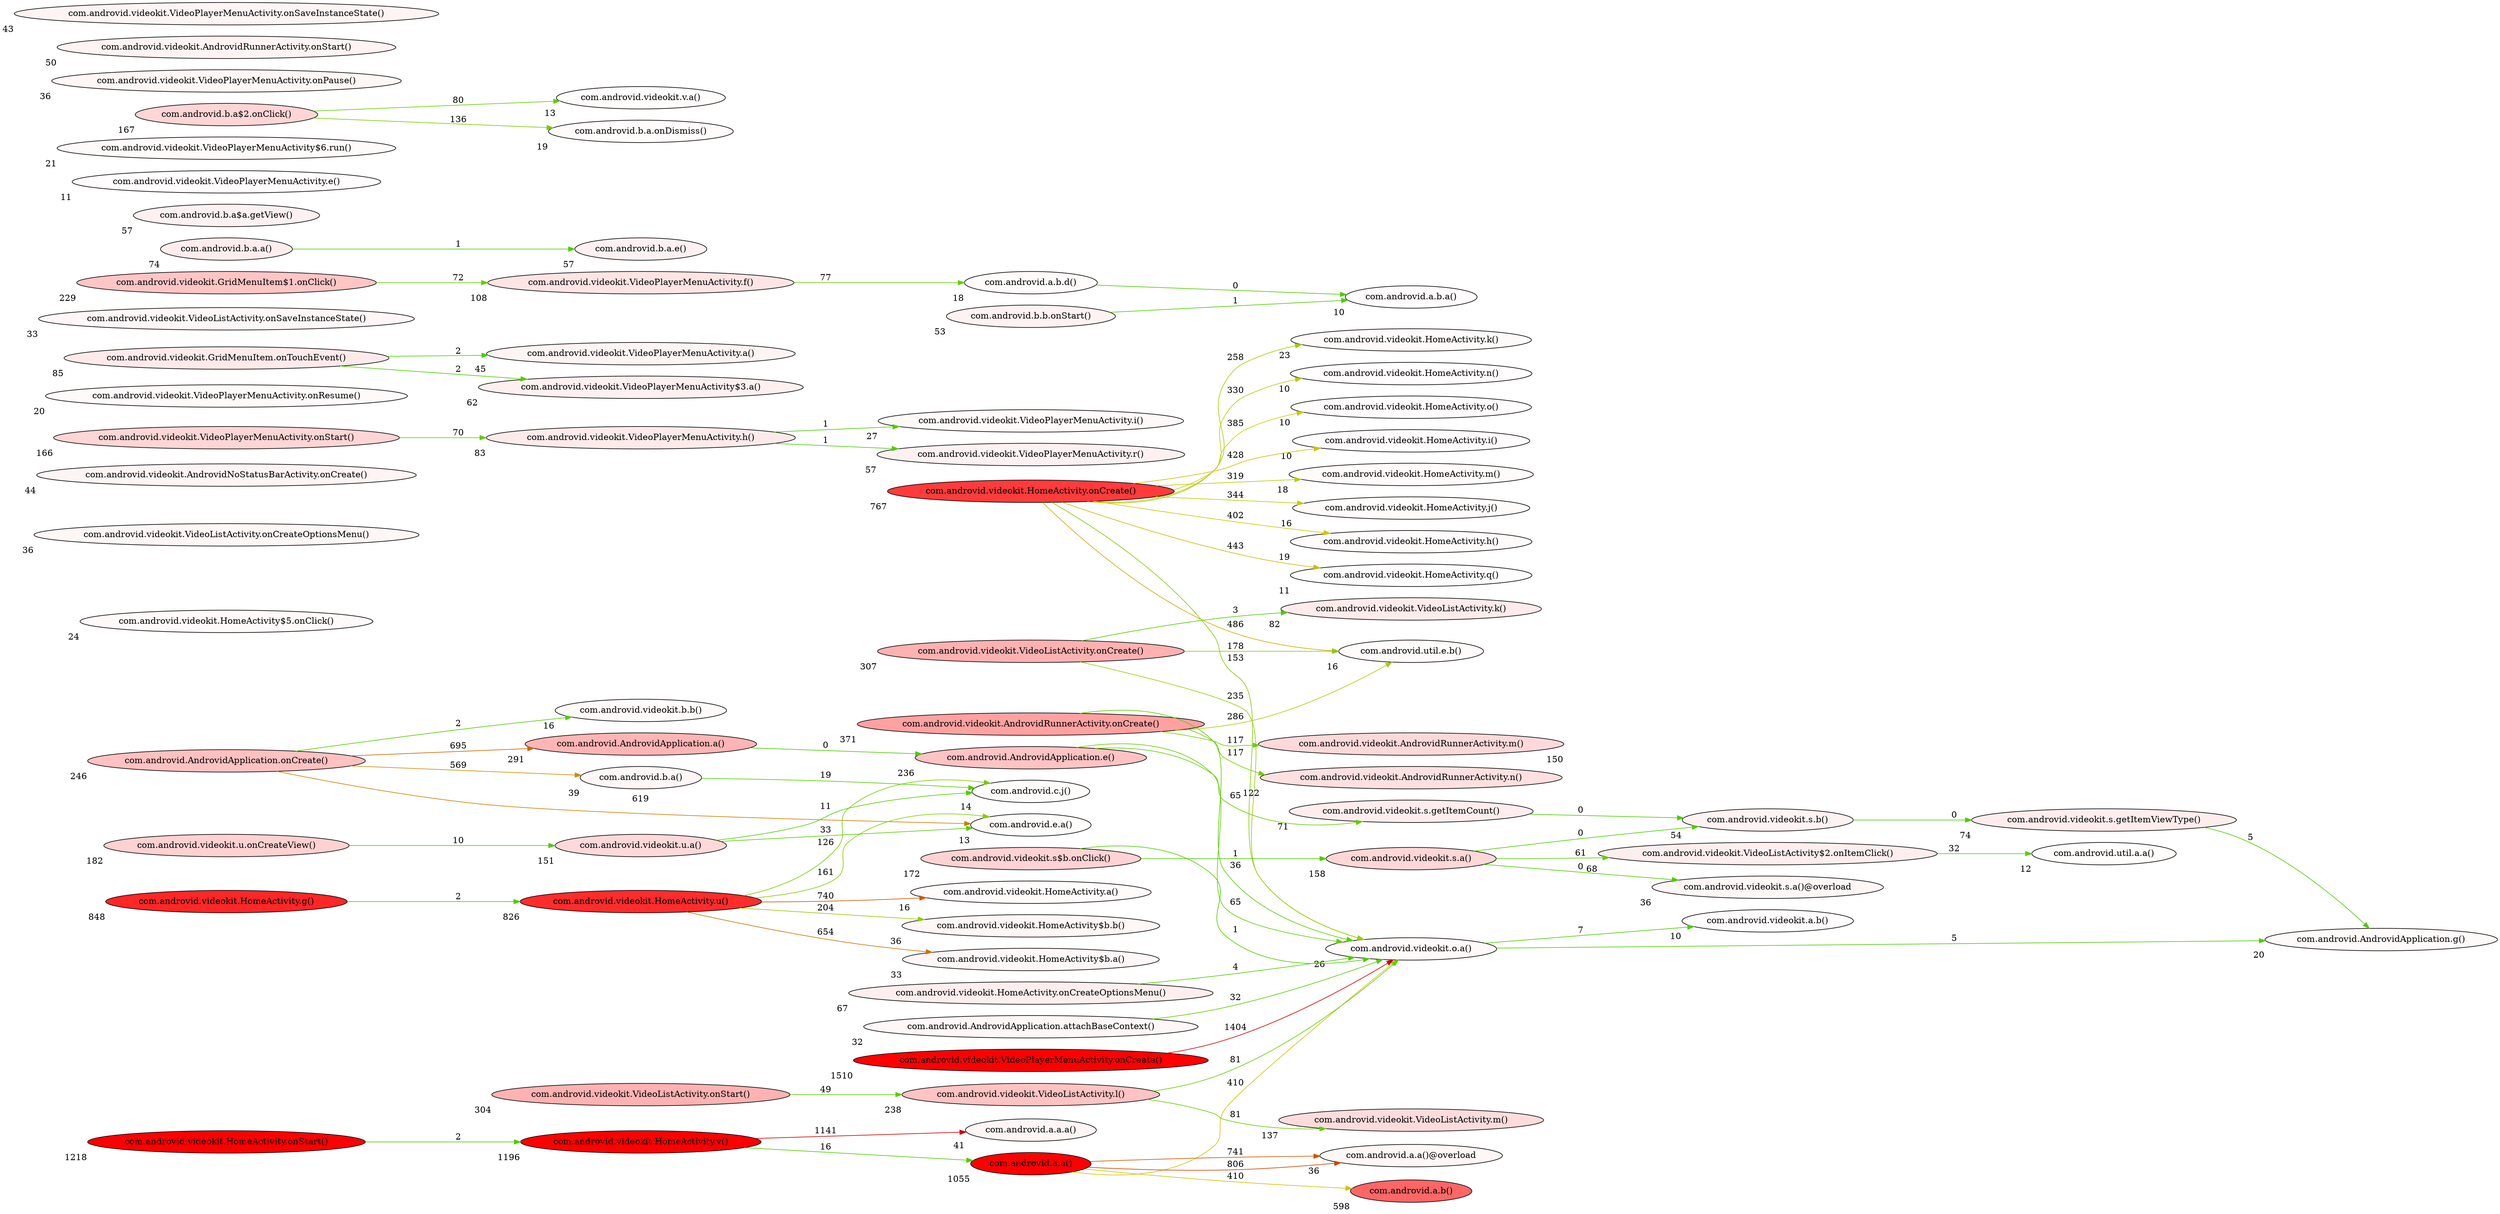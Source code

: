 digraph G {
	node [fillcolor="1 0.032 1" style=filled xlabel=32]
	"com.androvid.AndrovidApplication.attachBaseContext()"
	node [fillcolor="1 0.032 1" style=filled xlabel=32]
	"com.androvid.AndrovidApplication.attachBaseContext()"
	node [fillcolor="1 0.246 1" style=filled xlabel=246]
	"com.androvid.AndrovidApplication.onCreate()"
	node [fillcolor="1 0.246 1" style=filled xlabel=246]
	"com.androvid.AndrovidApplication.onCreate()"
	node [fillcolor="1 0.767 1" style=filled xlabel=767]
	"com.androvid.videokit.HomeActivity.onCreate()"
	node [fillcolor="1 0.767 1" style=filled xlabel=767]
	"com.androvid.videokit.HomeActivity.onCreate()"
	node [fillcolor="1 0.767 1" style=filled xlabel=767]
	"com.androvid.videokit.HomeActivity.onCreate()"
	node [fillcolor="1 0.026 1" style=filled xlabel=26]
	"com.androvid.videokit.o.a()"
	node [fillcolor="1 0.767 1" style=filled xlabel=767]
	"com.androvid.videokit.HomeActivity.onCreate()"
	node [fillcolor="1 0.01 1" style=filled xlabel=10]
	"com.androvid.videokit.a.b()"
	node [fillcolor="1 0.767 1" style=filled xlabel=767]
	"com.androvid.videokit.HomeActivity.onCreate()"
	node [fillcolor="1 0.01 1" style=filled xlabel=10]
	"com.androvid.videokit.o.a()"
	node [fillcolor="1 0.767 1" style=filled xlabel=767]
	"com.androvid.videokit.HomeActivity.onCreate()"
	node [fillcolor="1 0.023 1" style=filled xlabel=23]
	"com.androvid.videokit.HomeActivity.k()"
	node [fillcolor="1 0.767 1" style=filled xlabel=767]
	"com.androvid.videokit.HomeActivity.onCreate()"
	node [fillcolor="1 0.01 1" style=filled xlabel=10]
	"com.androvid.videokit.HomeActivity.n()"
	node [fillcolor="1 0.767 1" style=filled xlabel=767]
	"com.androvid.videokit.HomeActivity.onCreate()"
	node [fillcolor="1 0.01 1" style=filled xlabel=10]
	"com.androvid.videokit.HomeActivity.o()"
	node [fillcolor="1 0.767 1" style=filled xlabel=767]
	"com.androvid.videokit.HomeActivity.onCreate()"
	node [fillcolor="1 0.01 1" style=filled xlabel=10]
	"com.androvid.videokit.HomeActivity.i()"
	node [fillcolor="1 0.767 1" style=filled xlabel=767]
	"com.androvid.videokit.HomeActivity.onCreate()"
	node [fillcolor="1 0.016 1" style=filled xlabel=16]
	"com.androvid.util.e.b()"
	node [fillcolor="1 0.767 1" style=filled xlabel=767]
	"com.androvid.videokit.HomeActivity.onCreate()"
	node [fillcolor="1 0.018 1" style=filled xlabel=18]
	"com.androvid.videokit.o.a()"
	node [fillcolor="1 0.767 1" style=filled xlabel=767]
	"com.androvid.videokit.HomeActivity.onCreate()"
	node [fillcolor="1 0.016 1" style=filled xlabel=16]
	"com.androvid.videokit.o.a()"
	node [fillcolor="1 0.026 1" style=filled xlabel=26]
	"com.androvid.videokit.o.a()"
	node [fillcolor="1 0.026 1" style=filled xlabel=26]
	"com.androvid.videokit.o.a()"
	node [fillcolor="1 0.026 1" style=filled xlabel=26]
	"com.androvid.videokit.o.a()"
	node [fillcolor="1 0.01 1" style=filled xlabel=10]
	"com.androvid.videokit.a.b()"
	node [fillcolor="1 0.01 1" style=filled xlabel=10]
	"com.androvid.videokit.a.b()"
	node [fillcolor="1 0.01 1" style=filled xlabel=10]
	"com.androvid.videokit.a.b()"
	node [fillcolor="1 0.01 1" style=filled xlabel=10]
	"com.androvid.videokit.o.a()"
	node [fillcolor="1 0.01 1" style=filled xlabel=10]
	"com.androvid.videokit.o.a()"
	node [fillcolor="1 0.023 1" style=filled xlabel=23]
	"com.androvid.videokit.HomeActivity.k()"
	node [fillcolor="1 0.023 1" style=filled xlabel=23]
	"com.androvid.videokit.HomeActivity.k()"
	node [fillcolor="1 0.01 1" style=filled xlabel=10]
	"com.androvid.videokit.HomeActivity.n()"
	node [fillcolor="1 0.01 1" style=filled xlabel=10]
	"com.androvid.videokit.HomeActivity.n()"
	node [fillcolor="1 0.01 1" style=filled xlabel=10]
	"com.androvid.videokit.HomeActivity.o()"
	node [fillcolor="1 0.01 1" style=filled xlabel=10]
	"com.androvid.videokit.HomeActivity.o()"
	node [fillcolor="1 0.01 1" style=filled xlabel=10]
	"com.androvid.videokit.HomeActivity.i()"
	node [fillcolor="1 0.01 1" style=filled xlabel=10]
	"com.androvid.videokit.HomeActivity.i()"
	node [fillcolor="1 0.016 1" style=filled xlabel=16]
	"com.androvid.util.e.b()"
	node [fillcolor="1 0.016 1" style=filled xlabel=16]
	"com.androvid.util.e.b()"
	node [fillcolor="1 0.018 1" style=filled xlabel=18]
	"com.androvid.videokit.o.a()"
	node [fillcolor="1 0.018 1" style=filled xlabel=18]
	"com.androvid.videokit.o.a()"
	node [fillcolor="1 0.016 1" style=filled xlabel=16]
	"com.androvid.videokit.o.a()"
	node [fillcolor="1 0.016 1" style=filled xlabel=16]
	"com.androvid.videokit.o.a()"
	node [fillcolor="1 1.218 1" style=filled xlabel=1218]
	"com.androvid.videokit.HomeActivity.onStart()"
	node [fillcolor="1 1.218 1" style=filled xlabel=1218]
	"com.androvid.videokit.HomeActivity.onStart()"
	node [fillcolor="1 1.218 1" style=filled xlabel=1218]
	"com.androvid.videokit.HomeActivity.onStart()"
	node [fillcolor="1 1.196 1" style=filled xlabel=1196]
	"com.androvid.videokit.HomeActivity.v()"
	node [fillcolor="1 1.218 1" style=filled xlabel=1218]
	"com.androvid.videokit.HomeActivity.onStart()"
	node [fillcolor="1 0.014 1" style=filled xlabel=14]
	"com.androvid.videokit.o.a()"
	node [fillcolor="1 1.218 1" style=filled xlabel=1218]
	"com.androvid.videokit.HomeActivity.onStart()"
	node [fillcolor="1 1.055 1" style=filled xlabel=1055]
	"com.androvid.a.a()"
	node [fillcolor="1 1.218 1" style=filled xlabel=1218]
	"com.androvid.videokit.HomeActivity.onStart()"
	node [fillcolor="1 0.016 1" style=filled xlabel=16]
	"com.androvid.videokit.o.a()"
	node [fillcolor="1 1.218 1" style=filled xlabel=1218]
	"com.androvid.videokit.HomeActivity.onStart()"
	node [fillcolor="1 0.598 1" style=filled xlabel=598]
	"com.androvid.a.b()"
	node [fillcolor="1 1.218 1" style=filled xlabel=1218]
	"com.androvid.videokit.HomeActivity.onStart()"
	node [fillcolor="1 0.239 1" style=filled xlabel=239]
	"com.androvid.a.a()"
	node [fillcolor="1 1.218 1" style=filled xlabel=1218]
	"com.androvid.videokit.HomeActivity.onStart()"
	node [fillcolor="1 0.028 1" style=filled xlabel=28]
	"com.androvid.videokit.o.a()"
	node [fillcolor="1 1.218 1" style=filled xlabel=1218]
	"com.androvid.videokit.HomeActivity.onStart()"
	node [fillcolor="1 0.041 1" style=filled xlabel=41]
	"com.androvid.a.a.a()"
	node [fillcolor="1 1.196 1" style=filled xlabel=1196]
	"com.androvid.videokit.HomeActivity.v()"
	node [fillcolor="1 1.196 1" style=filled xlabel=1196]
	"com.androvid.videokit.HomeActivity.v()"
	node [fillcolor="1 1.196 1" style=filled xlabel=1196]
	"com.androvid.videokit.HomeActivity.v()"
	node [fillcolor="1 0.014 1" style=filled xlabel=14]
	"com.androvid.videokit.o.a()"
	node [fillcolor="1 1.196 1" style=filled xlabel=1196]
	"com.androvid.videokit.HomeActivity.v()"
	node [fillcolor="1 1.055 1" style=filled xlabel=1055]
	"com.androvid.a.a()"
	node [fillcolor="1 1.196 1" style=filled xlabel=1196]
	"com.androvid.videokit.HomeActivity.v()"
	node [fillcolor="1 0.016 1" style=filled xlabel=16]
	"com.androvid.videokit.o.a()"
	node [fillcolor="1 1.196 1" style=filled xlabel=1196]
	"com.androvid.videokit.HomeActivity.v()"
	node [fillcolor="1 0.598 1" style=filled xlabel=598]
	"com.androvid.a.b()"
	node [fillcolor="1 1.196 1" style=filled xlabel=1196]
	"com.androvid.videokit.HomeActivity.v()"
	node [fillcolor="1 0.239 1" style=filled xlabel=239]
	"com.androvid.a.a()"
	node [fillcolor="1 1.196 1" style=filled xlabel=1196]
	"com.androvid.videokit.HomeActivity.v()"
	node [fillcolor="1 0.028 1" style=filled xlabel=28]
	"com.androvid.videokit.o.a()"
	node [fillcolor="1 1.196 1" style=filled xlabel=1196]
	"com.androvid.videokit.HomeActivity.v()"
	node [fillcolor="1 0.041 1" style=filled xlabel=41]
	"com.androvid.a.a.a()"
	node [fillcolor="1 0.014 1" style=filled xlabel=14]
	"com.androvid.videokit.o.a()"
	node [fillcolor="1 0.014 1" style=filled xlabel=14]
	"com.androvid.videokit.o.a()"
	node [fillcolor="1 0.014 1" style=filled xlabel=14]
	"com.androvid.videokit.o.a()"
	node [fillcolor="1 1.055 1" style=filled xlabel=1055]
	"com.androvid.a.a()"
	node [fillcolor="1 1.055 1" style=filled xlabel=1055]
	"com.androvid.a.a()"
	node [fillcolor="1 1.055 1" style=filled xlabel=1055]
	"com.androvid.a.a()"
	node [fillcolor="1 1.055 1" style=filled xlabel=1055]
	"com.androvid.a.a()"
	node [fillcolor="1 0.016 1" style=filled xlabel=16]
	"com.androvid.videokit.o.a()"
	node [fillcolor="1 1.055 1" style=filled xlabel=1055]
	"com.androvid.a.a()"
	node [fillcolor="1 0.598 1" style=filled xlabel=598]
	"com.androvid.a.b()"
	node [fillcolor="1 1.055 1" style=filled xlabel=1055]
	"com.androvid.a.a()"
	node [fillcolor="1 0.239 1" style=filled xlabel=239]
	"com.androvid.a.a()"
	node [fillcolor="1 0.016 1" style=filled xlabel=16]
	"com.androvid.videokit.o.a()"
	node [fillcolor="1 0.016 1" style=filled xlabel=16]
	"com.androvid.videokit.o.a()"
	node [fillcolor="1 0.016 1" style=filled xlabel=16]
	"com.androvid.videokit.o.a()"
	node [fillcolor="1 0.598 1" style=filled xlabel=598]
	"com.androvid.a.b()"
	node [fillcolor="1 0.598 1" style=filled xlabel=598]
	"com.androvid.a.b()"
	node [fillcolor="1 0.598 1" style=filled xlabel=598]
	"com.androvid.a.b()"
	node [fillcolor="1 0.598 1" style=filled xlabel=598]
	"com.androvid.a.b()"
	node [fillcolor="1 0.239 1" style=filled xlabel=239]
	"com.androvid.a.a()"
	node [fillcolor="1 0.239 1" style=filled xlabel=239]
	"com.androvid.a.a()"
	node [fillcolor="1 0.239 1" style=filled xlabel=239]
	"com.androvid.a.a()"
	node [fillcolor="1 0.028 1" style=filled xlabel=28]
	"com.androvid.videokit.o.a()"
	node [fillcolor="1 0.028 1" style=filled xlabel=28]
	"com.androvid.videokit.o.a()"
	node [fillcolor="1 0.028 1" style=filled xlabel=28]
	"com.androvid.videokit.o.a()"
	node [fillcolor="1 0.041 1" style=filled xlabel=41]
	"com.androvid.a.a.a()"
	node [fillcolor="1 0.041 1" style=filled xlabel=41]
	"com.androvid.a.a.a()"
	node [fillcolor="1 0.041 1" style=filled xlabel=41]
	"com.androvid.a.a.a()"
	node [fillcolor="1 0.826 1" style=filled xlabel=826]
	"com.androvid.videokit.HomeActivity.u()"
	node [fillcolor="1 0.826 1" style=filled xlabel=826]
	"com.androvid.videokit.HomeActivity.u()"
	node [fillcolor="1 0.826 1" style=filled xlabel=826]
	"com.androvid.videokit.HomeActivity.u()"
	node [fillcolor="1 0.848 1" style=filled xlabel=848]
	"com.androvid.videokit.HomeActivity.g()"
	node [fillcolor="1 0.826 1" style=filled xlabel=826]
	"com.androvid.videokit.HomeActivity.u()"
	node [fillcolor="1 0.014 1" style=filled xlabel=14]
	"com.androvid.c.j()"
	node [fillcolor="1 0.826 1" style=filled xlabel=826]
	"com.androvid.videokit.HomeActivity.u()"
	node [fillcolor="1 0.013 1" style=filled xlabel=13]
	"com.androvid.e.a()"
	node [fillcolor="1 0.826 1" style=filled xlabel=826]
	"com.androvid.videokit.HomeActivity.u()"
	node [fillcolor="1 0.011 1" style=filled xlabel=11]
	"com.androvid.e.a()"
	node [fillcolor="1 0.826 1" style=filled xlabel=826]
	"com.androvid.videokit.HomeActivity.u()"
	node [fillcolor="1 0.022 1" style=filled xlabel=22]
	"com.androvid.e.a()"
	node [fillcolor="1 0.826 1" style=filled xlabel=826]
	"com.androvid.videokit.HomeActivity.u()"
	node [fillcolor="1 0.033 1" style=filled xlabel=33]
	"com.androvid.videokit.HomeActivity$b.a()"
	node [fillcolor="1 0.826 1" style=filled xlabel=826]
	"com.androvid.videokit.HomeActivity.u()"
	node [fillcolor="1 0.016 1" style=filled xlabel=16]
	"com.androvid.videokit.HomeActivity.a()"
	node [fillcolor="1 0.826 1" style=filled xlabel=826]
	"com.androvid.videokit.HomeActivity.u()"
	node [fillcolor="1 0.01 1" style=filled xlabel=10]
	"com.androvid.videokit.HomeActivity.a()"
	node [fillcolor="1 0.848 1" style=filled xlabel=848]
	"com.androvid.videokit.HomeActivity.g()"
	node [fillcolor="1 0.848 1" style=filled xlabel=848]
	"com.androvid.videokit.HomeActivity.g()"
	node [fillcolor="1 0.848 1" style=filled xlabel=848]
	"com.androvid.videokit.HomeActivity.g()"
	node [fillcolor="1 0.014 1" style=filled xlabel=14]
	"com.androvid.c.j()"
	node [fillcolor="1 0.848 1" style=filled xlabel=848]
	"com.androvid.videokit.HomeActivity.g()"
	node [fillcolor="1 0.013 1" style=filled xlabel=13]
	"com.androvid.e.a()"
	node [fillcolor="1 0.848 1" style=filled xlabel=848]
	"com.androvid.videokit.HomeActivity.g()"
	node [fillcolor="1 0.011 1" style=filled xlabel=11]
	"com.androvid.e.a()"
	node [fillcolor="1 0.848 1" style=filled xlabel=848]
	"com.androvid.videokit.HomeActivity.g()"
	node [fillcolor="1 0.022 1" style=filled xlabel=22]
	"com.androvid.e.a()"
	node [fillcolor="1 0.848 1" style=filled xlabel=848]
	"com.androvid.videokit.HomeActivity.g()"
	node [fillcolor="1 0.033 1" style=filled xlabel=33]
	"com.androvid.videokit.HomeActivity$b.a()"
	node [fillcolor="1 0.848 1" style=filled xlabel=848]
	"com.androvid.videokit.HomeActivity.g()"
	node [fillcolor="1 0.016 1" style=filled xlabel=16]
	"com.androvid.videokit.HomeActivity.a()"
	node [fillcolor="1 0.848 1" style=filled xlabel=848]
	"com.androvid.videokit.HomeActivity.g()"
	node [fillcolor="1 0.01 1" style=filled xlabel=10]
	"com.androvid.videokit.HomeActivity.a()"
	node [fillcolor="1 0.014 1" style=filled xlabel=14]
	"com.androvid.c.j()"
	node [fillcolor="1 0.014 1" style=filled xlabel=14]
	"com.androvid.c.j()"
	node [fillcolor="1 0.013 1" style=filled xlabel=13]
	"com.androvid.e.a()"
	node [fillcolor="1 0.013 1" style=filled xlabel=13]
	"com.androvid.e.a()"
	node [fillcolor="1 0.011 1" style=filled xlabel=11]
	"com.androvid.e.a()"
	node [fillcolor="1 0.011 1" style=filled xlabel=11]
	"com.androvid.e.a()"
	node [fillcolor="1 0.022 1" style=filled xlabel=22]
	"com.androvid.e.a()"
	node [fillcolor="1 0.022 1" style=filled xlabel=22]
	"com.androvid.e.a()"
	node [fillcolor="1 0.033 1" style=filled xlabel=33]
	"com.androvid.videokit.HomeActivity$b.a()"
	node [fillcolor="1 0.033 1" style=filled xlabel=33]
	"com.androvid.videokit.HomeActivity$b.a()"
	node [fillcolor="1 0.016 1" style=filled xlabel=16]
	"com.androvid.videokit.HomeActivity.a()"
	node [fillcolor="1 0.016 1" style=filled xlabel=16]
	"com.androvid.videokit.HomeActivity.a()"
	node [fillcolor="1 0.01 1" style=filled xlabel=10]
	"com.androvid.videokit.HomeActivity.a()"
	node [fillcolor="1 0.01 1" style=filled xlabel=10]
	"com.androvid.videokit.HomeActivity.a()"
	node [fillcolor="1 0.067 1" style=filled xlabel=67]
	"com.androvid.videokit.HomeActivity.onCreateOptionsMenu()"
	node [fillcolor="1 0.067 1" style=filled xlabel=67]
	"com.androvid.videokit.HomeActivity.onCreateOptionsMenu()"
	node [fillcolor="1 0.067 1" style=filled xlabel=67]
	"com.androvid.videokit.HomeActivity.onCreateOptionsMenu()"
	node [fillcolor="1 0.037 1" style=filled xlabel=37]
	"com.androvid.videokit.o.a()"
	node [fillcolor="1 0.037 1" style=filled xlabel=37]
	"com.androvid.videokit.o.a()"
	node [fillcolor="1 0.037 1" style=filled xlabel=37]
	"com.androvid.videokit.o.a()"
	node [fillcolor="1 0.051 1" style=filled xlabel=51]
	"com.androvid.AndrovidApplication.attachBaseContext()"
	node [fillcolor="1 0.051 1" style=filled xlabel=51]
	"com.androvid.AndrovidApplication.attachBaseContext()"
	node [fillcolor="1 0.238 1" style=filled xlabel=238]
	"com.androvid.AndrovidApplication.onCreate()"
	node [fillcolor="1 0.238 1" style=filled xlabel=238]
	"com.androvid.AndrovidApplication.onCreate()"
	node [fillcolor="1 0.238 1" style=filled xlabel=238]
	"com.androvid.AndrovidApplication.onCreate()"
	node [fillcolor="1 0.016 1" style=filled xlabel=16]
	"com.androvid.videokit.b.b()"
	node [fillcolor="1 0.016 1" style=filled xlabel=16]
	"com.androvid.videokit.b.b()"
	node [fillcolor="1 0.016 1" style=filled xlabel=16]
	"com.androvid.videokit.b.b()"
	node [fillcolor="1 0.783 1" style=filled xlabel=783]
	"com.androvid.videokit.HomeActivity.onCreate()"
	node [fillcolor="1 0.783 1" style=filled xlabel=783]
	"com.androvid.videokit.HomeActivity.onCreate()"
	node [fillcolor="1 0.783 1" style=filled xlabel=783]
	"com.androvid.videokit.HomeActivity.onCreate()"
	node [fillcolor="1 0.034 1" style=filled xlabel=34]
	"com.androvid.videokit.o.a()"
	node [fillcolor="1 0.783 1" style=filled xlabel=783]
	"com.androvid.videokit.HomeActivity.onCreate()"
	node [fillcolor="1 0.01 1" style=filled xlabel=10]
	"com.androvid.videokit.a.b()"
	node [fillcolor="1 0.783 1" style=filled xlabel=783]
	"com.androvid.videokit.HomeActivity.onCreate()"
	node [fillcolor="1 0.015 1" style=filled xlabel=15]
	"com.androvid.videokit.o.a()"
	node [fillcolor="1 0.783 1" style=filled xlabel=783]
	"com.androvid.videokit.HomeActivity.onCreate()"
	node [fillcolor="1 0.01 1" style=filled xlabel=10]
	"com.androvid.videokit.HomeActivity.n()"
	node [fillcolor="1 0.783 1" style=filled xlabel=783]
	"com.androvid.videokit.HomeActivity.onCreate()"
	node [fillcolor="1 0.018 1" style=filled xlabel=18]
	"com.androvid.videokit.HomeActivity.m()"
	node [fillcolor="1 0.783 1" style=filled xlabel=783]
	"com.androvid.videokit.HomeActivity.onCreate()"
	node [fillcolor="1 0.016 1" style=filled xlabel=16]
	"com.androvid.videokit.HomeActivity.j()"
	node [fillcolor="1 0.783 1" style=filled xlabel=783]
	"com.androvid.videokit.HomeActivity.onCreate()"
	node [fillcolor="1 0.011 1" style=filled xlabel=11]
	"com.androvid.videokit.HomeActivity.o()"
	node [fillcolor="1 0.783 1" style=filled xlabel=783]
	"com.androvid.videokit.HomeActivity.onCreate()"
	node [fillcolor="1 0.019 1" style=filled xlabel=19]
	"com.androvid.videokit.HomeActivity.h()"
	node [fillcolor="1 0.783 1" style=filled xlabel=783]
	"com.androvid.videokit.HomeActivity.onCreate()"
	node [fillcolor="1 0.011 1" style=filled xlabel=11]
	"com.androvid.videokit.HomeActivity.q()"
	node [fillcolor="1 0.783 1" style=filled xlabel=783]
	"com.androvid.videokit.HomeActivity.onCreate()"
	node [fillcolor="1 0.014 1" style=filled xlabel=14]
	"com.androvid.util.e.b()"
	node [fillcolor="1 0.783 1" style=filled xlabel=783]
	"com.androvid.videokit.HomeActivity.onCreate()"
	node [fillcolor="1 0.015 1" style=filled xlabel=15]
	"com.androvid.videokit.o.a()"
	node [fillcolor="1 0.783 1" style=filled xlabel=783]
	"com.androvid.videokit.HomeActivity.onCreate()"
	node [fillcolor="1 0.013 1" style=filled xlabel=13]
	"com.androvid.videokit.o.a()"
	node [fillcolor="1 0.034 1" style=filled xlabel=34]
	"com.androvid.videokit.o.a()"
	node [fillcolor="1 0.034 1" style=filled xlabel=34]
	"com.androvid.videokit.o.a()"
	node [fillcolor="1 0.034 1" style=filled xlabel=34]
	"com.androvid.videokit.o.a()"
	node [fillcolor="1 0.01 1" style=filled xlabel=10]
	"com.androvid.videokit.a.b()"
	node [fillcolor="1 0.01 1" style=filled xlabel=10]
	"com.androvid.videokit.a.b()"
	node [fillcolor="1 0.01 1" style=filled xlabel=10]
	"com.androvid.videokit.a.b()"
	node [fillcolor="1 0.015 1" style=filled xlabel=15]
	"com.androvid.videokit.o.a()"
	node [fillcolor="1 0.015 1" style=filled xlabel=15]
	"com.androvid.videokit.o.a()"
	node [fillcolor="1 0.01 1" style=filled xlabel=10]
	"com.androvid.videokit.HomeActivity.n()"
	node [fillcolor="1 0.01 1" style=filled xlabel=10]
	"com.androvid.videokit.HomeActivity.n()"
	node [fillcolor="1 0.018 1" style=filled xlabel=18]
	"com.androvid.videokit.HomeActivity.m()"
	node [fillcolor="1 0.018 1" style=filled xlabel=18]
	"com.androvid.videokit.HomeActivity.m()"
	node [fillcolor="1 0.016 1" style=filled xlabel=16]
	"com.androvid.videokit.HomeActivity.j()"
	node [fillcolor="1 0.016 1" style=filled xlabel=16]
	"com.androvid.videokit.HomeActivity.j()"
	node [fillcolor="1 0.011 1" style=filled xlabel=11]
	"com.androvid.videokit.HomeActivity.o()"
	node [fillcolor="1 0.011 1" style=filled xlabel=11]
	"com.androvid.videokit.HomeActivity.o()"
	node [fillcolor="1 0.019 1" style=filled xlabel=19]
	"com.androvid.videokit.HomeActivity.h()"
	node [fillcolor="1 0.019 1" style=filled xlabel=19]
	"com.androvid.videokit.HomeActivity.h()"
	node [fillcolor="1 0.011 1" style=filled xlabel=11]
	"com.androvid.videokit.HomeActivity.q()"
	node [fillcolor="1 0.011 1" style=filled xlabel=11]
	"com.androvid.videokit.HomeActivity.q()"
	node [fillcolor="1 0.014 1" style=filled xlabel=14]
	"com.androvid.util.e.b()"
	node [fillcolor="1 0.014 1" style=filled xlabel=14]
	"com.androvid.util.e.b()"
	node [fillcolor="1 0.015 1" style=filled xlabel=15]
	"com.androvid.videokit.o.a()"
	node [fillcolor="1 0.015 1" style=filled xlabel=15]
	"com.androvid.videokit.o.a()"
	node [fillcolor="1 0.013 1" style=filled xlabel=13]
	"com.androvid.videokit.o.a()"
	node [fillcolor="1 0.013 1" style=filled xlabel=13]
	"com.androvid.videokit.o.a()"
	node [fillcolor="1 1.375 1" style=filled xlabel=1375]
	"com.androvid.videokit.HomeActivity.onStart()"
	node [fillcolor="1 1.375 1" style=filled xlabel=1375]
	"com.androvid.videokit.HomeActivity.onStart()"
	node [fillcolor="1 1.375 1" style=filled xlabel=1375]
	"com.androvid.videokit.HomeActivity.onStart()"
	node [fillcolor="1 1.346 1" style=filled xlabel=1346]
	"com.androvid.videokit.HomeActivity.v()"
	node [fillcolor="1 1.375 1" style=filled xlabel=1375]
	"com.androvid.videokit.HomeActivity.onStart()"
	node [fillcolor="1 0.045 1" style=filled xlabel=45]
	"com.androvid.videokit.o.a()"
	node [fillcolor="1 1.375 1" style=filled xlabel=1375]
	"com.androvid.videokit.HomeActivity.onStart()"
	node [fillcolor="1 1.149 1" style=filled xlabel=1149]
	"com.androvid.a.a()"
	node [fillcolor="1 1.375 1" style=filled xlabel=1375]
	"com.androvid.videokit.HomeActivity.onStart()"
	node [fillcolor="1 0.047 1" style=filled xlabel=47]
	"com.androvid.videokit.o.a()"
	node [fillcolor="1 1.375 1" style=filled xlabel=1375]
	"com.androvid.videokit.HomeActivity.onStart()"
	node [fillcolor="1 0.899 1" style=filled xlabel=899]
	"com.androvid.a.b()"
	node [fillcolor="1 1.375 1" style=filled xlabel=1375]
	"com.androvid.videokit.HomeActivity.onStart()"
	node [fillcolor="1 0.284 1" style=filled xlabel=284]
	"com.androvid.a.a()"
	node [fillcolor="1 1.375 1" style=filled xlabel=1375]
	"com.androvid.videokit.HomeActivity.onStart()"
	node [fillcolor="1 0.031 1" style=filled xlabel=31]
	"com.androvid.videokit.o.a()"
	node [fillcolor="1 1.375 1" style=filled xlabel=1375]
	"com.androvid.videokit.HomeActivity.onStart()"
	node [fillcolor="1 0.041 1" style=filled xlabel=41]
	"com.androvid.a.a.a()"
	node [fillcolor="1 1.346 1" style=filled xlabel=1346]
	"com.androvid.videokit.HomeActivity.v()"
	node [fillcolor="1 1.346 1" style=filled xlabel=1346]
	"com.androvid.videokit.HomeActivity.v()"
	node [fillcolor="1 1.346 1" style=filled xlabel=1346]
	"com.androvid.videokit.HomeActivity.v()"
	node [fillcolor="1 0.045 1" style=filled xlabel=45]
	"com.androvid.videokit.o.a()"
	node [fillcolor="1 1.346 1" style=filled xlabel=1346]
	"com.androvid.videokit.HomeActivity.v()"
	node [fillcolor="1 1.149 1" style=filled xlabel=1149]
	"com.androvid.a.a()"
	node [fillcolor="1 1.346 1" style=filled xlabel=1346]
	"com.androvid.videokit.HomeActivity.v()"
	node [fillcolor="1 0.047 1" style=filled xlabel=47]
	"com.androvid.videokit.o.a()"
	node [fillcolor="1 1.346 1" style=filled xlabel=1346]
	"com.androvid.videokit.HomeActivity.v()"
	node [fillcolor="1 0.899 1" style=filled xlabel=899]
	"com.androvid.a.b()"
	node [fillcolor="1 1.346 1" style=filled xlabel=1346]
	"com.androvid.videokit.HomeActivity.v()"
	node [fillcolor="1 0.284 1" style=filled xlabel=284]
	"com.androvid.a.a()"
	node [fillcolor="1 1.346 1" style=filled xlabel=1346]
	"com.androvid.videokit.HomeActivity.v()"
	node [fillcolor="1 0.031 1" style=filled xlabel=31]
	"com.androvid.videokit.o.a()"
	node [fillcolor="1 1.346 1" style=filled xlabel=1346]
	"com.androvid.videokit.HomeActivity.v()"
	node [fillcolor="1 0.041 1" style=filled xlabel=41]
	"com.androvid.a.a.a()"
	node [fillcolor="1 0.045 1" style=filled xlabel=45]
	"com.androvid.videokit.o.a()"
	node [fillcolor="1 0.045 1" style=filled xlabel=45]
	"com.androvid.videokit.o.a()"
	node [fillcolor="1 0.045 1" style=filled xlabel=45]
	"com.androvid.videokit.o.a()"
	node [fillcolor="1 1.149 1" style=filled xlabel=1149]
	"com.androvid.a.a()"
	node [fillcolor="1 1.149 1" style=filled xlabel=1149]
	"com.androvid.a.a()"
	node [fillcolor="1 1.149 1" style=filled xlabel=1149]
	"com.androvid.a.a()"
	node [fillcolor="1 1.149 1" style=filled xlabel=1149]
	"com.androvid.a.a()"
	node [fillcolor="1 0.047 1" style=filled xlabel=47]
	"com.androvid.videokit.o.a()"
	node [fillcolor="1 1.149 1" style=filled xlabel=1149]
	"com.androvid.a.a()"
	node [fillcolor="1 0.899 1" style=filled xlabel=899]
	"com.androvid.a.b()"
	node [fillcolor="1 1.149 1" style=filled xlabel=1149]
	"com.androvid.a.a()"
	node [fillcolor="1 0.284 1" style=filled xlabel=284]
	"com.androvid.a.a()"
	node [fillcolor="1 0.047 1" style=filled xlabel=47]
	"com.androvid.videokit.o.a()"
	node [fillcolor="1 0.047 1" style=filled xlabel=47]
	"com.androvid.videokit.o.a()"
	node [fillcolor="1 0.047 1" style=filled xlabel=47]
	"com.androvid.videokit.o.a()"
	node [fillcolor="1 0.899 1" style=filled xlabel=899]
	"com.androvid.a.b()"
	node [fillcolor="1 0.899 1" style=filled xlabel=899]
	"com.androvid.a.b()"
	node [fillcolor="1 0.899 1" style=filled xlabel=899]
	"com.androvid.a.b()"
	node [fillcolor="1 0.899 1" style=filled xlabel=899]
	"com.androvid.a.b()"
	node [fillcolor="1 0.284 1" style=filled xlabel=284]
	"com.androvid.a.a()"
	node [fillcolor="1 0.284 1" style=filled xlabel=284]
	"com.androvid.a.a()"
	node [fillcolor="1 0.284 1" style=filled xlabel=284]
	"com.androvid.a.a()"
	node [fillcolor="1 0.031 1" style=filled xlabel=31]
	"com.androvid.videokit.o.a()"
	node [fillcolor="1 0.031 1" style=filled xlabel=31]
	"com.androvid.videokit.o.a()"
	node [fillcolor="1 0.031 1" style=filled xlabel=31]
	"com.androvid.videokit.o.a()"
	node [fillcolor="1 0.041 1" style=filled xlabel=41]
	"com.androvid.a.a.a()"
	node [fillcolor="1 0.041 1" style=filled xlabel=41]
	"com.androvid.a.a.a()"
	node [fillcolor="1 0.041 1" style=filled xlabel=41]
	"com.androvid.a.a.a()"
	node [fillcolor="1 0.823 1" style=filled xlabel=823]
	"com.androvid.videokit.HomeActivity.g()"
	node [fillcolor="1 0.823 1" style=filled xlabel=823]
	"com.androvid.videokit.HomeActivity.g()"
	node [fillcolor="1 0.823 1" style=filled xlabel=823]
	"com.androvid.videokit.HomeActivity.g()"
	node [fillcolor="1 0.795 1" style=filled xlabel=795]
	"com.androvid.videokit.HomeActivity.u()"
	node [fillcolor="1 0.823 1" style=filled xlabel=823]
	"com.androvid.videokit.HomeActivity.g()"
	node [fillcolor="1 0.044 1" style=filled xlabel=44]
	"com.androvid.c.j()"
	node [fillcolor="1 0.823 1" style=filled xlabel=823]
	"com.androvid.videokit.HomeActivity.g()"
	node [fillcolor="1 0.017 1" style=filled xlabel=17]
	"com.androvid.e.a()"
	node [fillcolor="1 0.823 1" style=filled xlabel=823]
	"com.androvid.videokit.HomeActivity.g()"
	node [fillcolor="1 0.02 1" style=filled xlabel=20]
	"com.androvid.e.a()"
	node [fillcolor="1 0.823 1" style=filled xlabel=823]
	"com.androvid.videokit.HomeActivity.g()"
	node [fillcolor="1 0.011 1" style=filled xlabel=11]
	"com.androvid.e.a()"
	node [fillcolor="1 0.823 1" style=filled xlabel=823]
	"com.androvid.videokit.HomeActivity.g()"
	node [fillcolor="1 0.017 1" style=filled xlabel=17]
	"com.androvid.videokit.HomeActivity$b.a()"
	node [fillcolor="1 0.823 1" style=filled xlabel=823]
	"com.androvid.videokit.HomeActivity.g()"
	node [fillcolor="1 0.031 1" style=filled xlabel=31]
	"com.androvid.videokit.HomeActivity.a()"
	node [fillcolor="1 0.823 1" style=filled xlabel=823]
	"com.androvid.videokit.HomeActivity.g()"
	node [fillcolor="1 0.016 1" style=filled xlabel=16]
	"com.androvid.videokit.HomeActivity.a()"
	node [fillcolor="1 0.823 1" style=filled xlabel=823]
	"com.androvid.videokit.HomeActivity.g()"
	node [fillcolor="1 0.022 1" style=filled xlabel=22]
	"com.androvid.videokit.HomeActivity.a()"
	node [fillcolor="1 0.795 1" style=filled xlabel=795]
	"com.androvid.videokit.HomeActivity.u()"
	node [fillcolor="1 0.795 1" style=filled xlabel=795]
	"com.androvid.videokit.HomeActivity.u()"
	node [fillcolor="1 0.795 1" style=filled xlabel=795]
	"com.androvid.videokit.HomeActivity.u()"
	node [fillcolor="1 0.044 1" style=filled xlabel=44]
	"com.androvid.c.j()"
	node [fillcolor="1 0.795 1" style=filled xlabel=795]
	"com.androvid.videokit.HomeActivity.u()"
	node [fillcolor="1 0.017 1" style=filled xlabel=17]
	"com.androvid.e.a()"
	node [fillcolor="1 0.795 1" style=filled xlabel=795]
	"com.androvid.videokit.HomeActivity.u()"
	node [fillcolor="1 0.02 1" style=filled xlabel=20]
	"com.androvid.e.a()"
	node [fillcolor="1 0.795 1" style=filled xlabel=795]
	"com.androvid.videokit.HomeActivity.u()"
	node [fillcolor="1 0.011 1" style=filled xlabel=11]
	"com.androvid.e.a()"
	node [fillcolor="1 0.795 1" style=filled xlabel=795]
	"com.androvid.videokit.HomeActivity.u()"
	node [fillcolor="1 0.017 1" style=filled xlabel=17]
	"com.androvid.videokit.HomeActivity$b.a()"
	node [fillcolor="1 0.795 1" style=filled xlabel=795]
	"com.androvid.videokit.HomeActivity.u()"
	node [fillcolor="1 0.031 1" style=filled xlabel=31]
	"com.androvid.videokit.HomeActivity.a()"
	node [fillcolor="1 0.795 1" style=filled xlabel=795]
	"com.androvid.videokit.HomeActivity.u()"
	node [fillcolor="1 0.016 1" style=filled xlabel=16]
	"com.androvid.videokit.HomeActivity.a()"
	node [fillcolor="1 0.795 1" style=filled xlabel=795]
	"com.androvid.videokit.HomeActivity.u()"
	node [fillcolor="1 0.022 1" style=filled xlabel=22]
	"com.androvid.videokit.HomeActivity.a()"
	node [fillcolor="1 0.044 1" style=filled xlabel=44]
	"com.androvid.c.j()"
	node [fillcolor="1 0.044 1" style=filled xlabel=44]
	"com.androvid.c.j()"
	node [fillcolor="1 0.017 1" style=filled xlabel=17]
	"com.androvid.e.a()"
	node [fillcolor="1 0.017 1" style=filled xlabel=17]
	"com.androvid.e.a()"
	node [fillcolor="1 0.02 1" style=filled xlabel=20]
	"com.androvid.e.a()"
	node [fillcolor="1 0.02 1" style=filled xlabel=20]
	"com.androvid.e.a()"
	node [fillcolor="1 0.011 1" style=filled xlabel=11]
	"com.androvid.e.a()"
	node [fillcolor="1 0.011 1" style=filled xlabel=11]
	"com.androvid.e.a()"
	node [fillcolor="1 0.017 1" style=filled xlabel=17]
	"com.androvid.videokit.HomeActivity$b.a()"
	node [fillcolor="1 0.017 1" style=filled xlabel=17]
	"com.androvid.videokit.HomeActivity$b.a()"
	node [fillcolor="1 0.031 1" style=filled xlabel=31]
	"com.androvid.videokit.HomeActivity.a()"
	node [fillcolor="1 0.031 1" style=filled xlabel=31]
	"com.androvid.videokit.HomeActivity.a()"
	node [fillcolor="1 0.016 1" style=filled xlabel=16]
	"com.androvid.videokit.HomeActivity.a()"
	node [fillcolor="1 0.016 1" style=filled xlabel=16]
	"com.androvid.videokit.HomeActivity.a()"
	node [fillcolor="1 0.022 1" style=filled xlabel=22]
	"com.androvid.videokit.HomeActivity.a()"
	node [fillcolor="1 0.022 1" style=filled xlabel=22]
	"com.androvid.videokit.HomeActivity.a()"
	node [fillcolor="1 0.05 1" style=filled xlabel=50]
	"com.androvid.videokit.HomeActivity.onCreateOptionsMenu()"
	node [fillcolor="1 0.05 1" style=filled xlabel=50]
	"com.androvid.videokit.HomeActivity.onCreateOptionsMenu()"
	node [fillcolor="1 0.05 1" style=filled xlabel=50]
	"com.androvid.videokit.HomeActivity.onCreateOptionsMenu()"
	node [fillcolor="1 0.028 1" style=filled xlabel=28]
	"com.androvid.videokit.o.a()"
	node [fillcolor="1 0.028 1" style=filled xlabel=28]
	"com.androvid.videokit.o.a()"
	node [fillcolor="1 0.028 1" style=filled xlabel=28]
	"com.androvid.videokit.o.a()"
	node [fillcolor="1 0.024 1" style=filled xlabel=24]
	"com.androvid.videokit.HomeActivity$5.onClick()"
	node [fillcolor="1 0.024 1" style=filled xlabel=24]
	"com.androvid.videokit.HomeActivity$5.onClick()"
	node [fillcolor="1 0.307 1" style=filled xlabel=307]
	"com.androvid.videokit.VideoListActivity.onCreate()"
	node [fillcolor="1 0.307 1" style=filled xlabel=307]
	"com.androvid.videokit.VideoListActivity.onCreate()"
	node [fillcolor="1 0.307 1" style=filled xlabel=307]
	"com.androvid.videokit.VideoListActivity.onCreate()"
	node [fillcolor="1 0.082 1" style=filled xlabel=82]
	"com.androvid.videokit.VideoListActivity.k()"
	node [fillcolor="1 0.307 1" style=filled xlabel=307]
	"com.androvid.videokit.VideoListActivity.onCreate()"
	node [fillcolor="1 0.03 1" style=filled xlabel=30]
	"com.androvid.util.e.b()"
	node [fillcolor="1 0.307 1" style=filled xlabel=307]
	"com.androvid.videokit.VideoListActivity.onCreate()"
	node [fillcolor="1 0.025 1" style=filled xlabel=25]
	"com.androvid.videokit.o.a()"
	node [fillcolor="1 0.082 1" style=filled xlabel=82]
	"com.androvid.videokit.VideoListActivity.k()"
	node [fillcolor="1 0.082 1" style=filled xlabel=82]
	"com.androvid.videokit.VideoListActivity.k()"
	node [fillcolor="1 0.03 1" style=filled xlabel=30]
	"com.androvid.util.e.b()"
	node [fillcolor="1 0.03 1" style=filled xlabel=30]
	"com.androvid.util.e.b()"
	node [fillcolor="1 0.025 1" style=filled xlabel=25]
	"com.androvid.videokit.o.a()"
	node [fillcolor="1 0.025 1" style=filled xlabel=25]
	"com.androvid.videokit.o.a()"
	node [fillcolor="1 0.304 1" style=filled xlabel=304]
	"com.androvid.videokit.VideoListActivity.onStart()"
	node [fillcolor="1 0.304 1" style=filled xlabel=304]
	"com.androvid.videokit.VideoListActivity.onStart()"
	node [fillcolor="1 0.304 1" style=filled xlabel=304]
	"com.androvid.videokit.VideoListActivity.onStart()"
	node [fillcolor="1 0.238 1" style=filled xlabel=238]
	"com.androvid.videokit.VideoListActivity.l()"
	node [fillcolor="1 0.304 1" style=filled xlabel=304]
	"com.androvid.videokit.VideoListActivity.onStart()"
	node [fillcolor="1 0.07 1" style=filled xlabel=70]
	"com.androvid.videokit.o.a()"
	node [fillcolor="1 0.304 1" style=filled xlabel=304]
	"com.androvid.videokit.VideoListActivity.onStart()"
	node [fillcolor="1 0.137 1" style=filled xlabel=137]
	"com.androvid.videokit.VideoListActivity.m()"
	node [fillcolor="1 0.238 1" style=filled xlabel=238]
	"com.androvid.videokit.VideoListActivity.l()"
	node [fillcolor="1 0.238 1" style=filled xlabel=238]
	"com.androvid.videokit.VideoListActivity.l()"
	node [fillcolor="1 0.238 1" style=filled xlabel=238]
	"com.androvid.videokit.VideoListActivity.l()"
	node [fillcolor="1 0.07 1" style=filled xlabel=70]
	"com.androvid.videokit.o.a()"
	node [fillcolor="1 0.238 1" style=filled xlabel=238]
	"com.androvid.videokit.VideoListActivity.l()"
	node [fillcolor="1 0.137 1" style=filled xlabel=137]
	"com.androvid.videokit.VideoListActivity.m()"
	node [fillcolor="1 0.07 1" style=filled xlabel=70]
	"com.androvid.videokit.o.a()"
	node [fillcolor="1 0.07 1" style=filled xlabel=70]
	"com.androvid.videokit.o.a()"
	node [fillcolor="1 0.07 1" style=filled xlabel=70]
	"com.androvid.videokit.o.a()"
	node [fillcolor="1 0.137 1" style=filled xlabel=137]
	"com.androvid.videokit.VideoListActivity.m()"
	node [fillcolor="1 0.137 1" style=filled xlabel=137]
	"com.androvid.videokit.VideoListActivity.m()"
	node [fillcolor="1 0.137 1" style=filled xlabel=137]
	"com.androvid.videokit.VideoListActivity.m()"
	node [fillcolor="1 0.072 1" style=filled xlabel=72]
	"com.androvid.AndrovidApplication.attachBaseContext()"
	node [fillcolor="1 0.072 1" style=filled xlabel=72]
	"com.androvid.AndrovidApplication.attachBaseContext()"
	node [fillcolor="1 0.072 1" style=filled xlabel=72]
	"com.androvid.AndrovidApplication.attachBaseContext()"
	node [fillcolor="1 0.034 1" style=filled xlabel=34]
	"com.androvid.videokit.o.a()"
	node [fillcolor="1 0.072 1" style=filled xlabel=72]
	"com.androvid.AndrovidApplication.attachBaseContext()"
	node [fillcolor="1 0.071 1" style=filled xlabel=71]
	"com.androvid.videokit.s.getItemCount()"
	node [fillcolor="1 0.072 1" style=filled xlabel=72]
	"com.androvid.AndrovidApplication.attachBaseContext()"
	node [fillcolor="1 0.054 1" style=filled xlabel=54]
	"com.androvid.videokit.s.b()"
	node [fillcolor="1 0.034 1" style=filled xlabel=34]
	"com.androvid.videokit.o.a()"
	node [fillcolor="1 0.034 1" style=filled xlabel=34]
	"com.androvid.videokit.o.a()"
	node [fillcolor="1 0.034 1" style=filled xlabel=34]
	"com.androvid.videokit.o.a()"
	node [fillcolor="1 0.071 1" style=filled xlabel=71]
	"com.androvid.videokit.s.getItemCount()"
	node [fillcolor="1 0.034 1" style=filled xlabel=34]
	"com.androvid.videokit.o.a()"
	node [fillcolor="1 0.054 1" style=filled xlabel=54]
	"com.androvid.videokit.s.b()"
	node [fillcolor="1 0.071 1" style=filled xlabel=71]
	"com.androvid.videokit.s.getItemCount()"
	node [fillcolor="1 0.071 1" style=filled xlabel=71]
	"com.androvid.videokit.s.getItemCount()"
	node [fillcolor="1 0.071 1" style=filled xlabel=71]
	"com.androvid.videokit.s.getItemCount()"
	node [fillcolor="1 0.054 1" style=filled xlabel=54]
	"com.androvid.videokit.s.b()"
	node [fillcolor="1 0.054 1" style=filled xlabel=54]
	"com.androvid.videokit.s.b()"
	node [fillcolor="1 0.054 1" style=filled xlabel=54]
	"com.androvid.videokit.s.b()"
	node [fillcolor="1 1.011 1" style=filled xlabel=1011]
	"com.androvid.AndrovidApplication.onCreate()"
	node [fillcolor="1 1.011 1" style=filled xlabel=1011]
	"com.androvid.AndrovidApplication.onCreate()"
	node [fillcolor="1 1.011 1" style=filled xlabel=1011]
	"com.androvid.AndrovidApplication.onCreate()"
	node [fillcolor="1 0.023 1" style=filled xlabel=23]
	"com.androvid.videokit.b.b()"
	node [fillcolor="1 1.011 1" style=filled xlabel=1011]
	"com.androvid.AndrovidApplication.onCreate()"
	node [fillcolor="1 0.038 1" style=filled xlabel=38]
	"com.androvid.videokit.o.a()"
	node [fillcolor="1 1.011 1" style=filled xlabel=1011]
	"com.androvid.AndrovidApplication.onCreate()"
	node [fillcolor="1 0.081 1" style=filled xlabel=81]
	"com.androvid.videokit.s.getItemCount()"
	node [fillcolor="1 1.011 1" style=filled xlabel=1011]
	"com.androvid.AndrovidApplication.onCreate()"
	node [fillcolor="1 0.063 1" style=filled xlabel=63]
	"com.androvid.videokit.s.b()"
	node [fillcolor="1 1.011 1" style=filled xlabel=1011]
	"com.androvid.AndrovidApplication.onCreate()"
	node [fillcolor="1 0.04 1" style=filled xlabel=40]
	"com.androvid.videokit.o.a()"
	node [fillcolor="1 1.011 1" style=filled xlabel=1011]
	"com.androvid.AndrovidApplication.onCreate()"
	node [fillcolor="1 0.071 1" style=filled xlabel=71]
	"com.androvid.videokit.s.getItemCount()"
	node [fillcolor="1 1.011 1" style=filled xlabel=1011]
	"com.androvid.AndrovidApplication.onCreate()"
	node [fillcolor="1 0.052 1" style=filled xlabel=52]
	"com.androvid.videokit.s.b()"
	node [fillcolor="1 1.011 1" style=filled xlabel=1011]
	"com.androvid.AndrovidApplication.onCreate()"
	node [fillcolor="1 0.058 1" style=filled xlabel=58]
	"com.androvid.videokit.o.a()"
	node [fillcolor="1 1.011 1" style=filled xlabel=1011]
	"com.androvid.AndrovidApplication.onCreate()"
	node [fillcolor="1 0.074 1" style=filled xlabel=74]
	"com.androvid.videokit.s.getItemViewType()"
	node [fillcolor="1 1.011 1" style=filled xlabel=1011]
	"com.androvid.AndrovidApplication.onCreate()"
	node [fillcolor="1 0.031 1" style=filled xlabel=31]
	"com.androvid.videokit.o.a()"
	node [fillcolor="1 1.011 1" style=filled xlabel=1011]
	"com.androvid.AndrovidApplication.onCreate()"
	node [fillcolor="1 0.047 1" style=filled xlabel=47]
	"com.androvid.videokit.s.getItemViewType()"
	node [fillcolor="1 1.011 1" style=filled xlabel=1011]
	"com.androvid.AndrovidApplication.onCreate()"
	node [fillcolor="1 0.033 1" style=filled xlabel=33]
	"com.androvid.videokit.o.a()"
	node [fillcolor="1 1.011 1" style=filled xlabel=1011]
	"com.androvid.AndrovidApplication.onCreate()"
	node [fillcolor="1 0.06 1" style=filled xlabel=60]
	"com.androvid.videokit.s.b()"
	node [fillcolor="1 1.011 1" style=filled xlabel=1011]
	"com.androvid.AndrovidApplication.onCreate()"
	node [fillcolor="1 0.047 1" style=filled xlabel=47]
	"com.androvid.videokit.s.getItemViewType()"
	node [fillcolor="1 1.011 1" style=filled xlabel=1011]
	"com.androvid.AndrovidApplication.onCreate()"
	node [fillcolor="1 0.039 1" style=filled xlabel=39]
	"com.androvid.b.a()"
	node [fillcolor="1 1.011 1" style=filled xlabel=1011]
	"com.androvid.AndrovidApplication.onCreate()"
	node [fillcolor="1 0.01 1" style=filled xlabel=10]
	"com.androvid.c.j()"
	node [fillcolor="1 1.011 1" style=filled xlabel=1011]
	"com.androvid.AndrovidApplication.onCreate()"
	node [fillcolor="1 0.018 1" style=filled xlabel=18]
	"com.androvid.e.a()"
	node [fillcolor="1 1.011 1" style=filled xlabel=1011]
	"com.androvid.AndrovidApplication.onCreate()"
	node [fillcolor="1 0.291 1" style=filled xlabel=291]
	"com.androvid.AndrovidApplication.a()"
	node [fillcolor="1 1.011 1" style=filled xlabel=1011]
	"com.androvid.AndrovidApplication.onCreate()"
	node [fillcolor="1 0.236 1" style=filled xlabel=236]
	"com.androvid.AndrovidApplication.e()"
	node [fillcolor="1 1.011 1" style=filled xlabel=1011]
	"com.androvid.AndrovidApplication.onCreate()"
	node [fillcolor="1 0.03 1" style=filled xlabel=30]
	"com.androvid.videokit.o.a()"
	node [fillcolor="1 1.011 1" style=filled xlabel=1011]
	"com.androvid.AndrovidApplication.onCreate()"
	node [fillcolor="1 0.086 1" style=filled xlabel=86]
	"com.androvid.videokit.s.getItemCount()"
	node [fillcolor="1 1.011 1" style=filled xlabel=1011]
	"com.androvid.AndrovidApplication.onCreate()"
	node [fillcolor="1 0.057 1" style=filled xlabel=57]
	"com.androvid.videokit.s.b()"
	node [fillcolor="1 1.011 1" style=filled xlabel=1011]
	"com.androvid.AndrovidApplication.onCreate()"
	node [fillcolor="1 0.038 1" style=filled xlabel=38]
	"com.androvid.videokit.o.a()"
	node [fillcolor="1 1.011 1" style=filled xlabel=1011]
	"com.androvid.AndrovidApplication.onCreate()"
	node [fillcolor="1 0.098 1" style=filled xlabel=98]
	"com.androvid.videokit.s.getItemViewType()"
	node [fillcolor="1 1.011 1" style=filled xlabel=1011]
	"com.androvid.AndrovidApplication.onCreate()"
	node [fillcolor="1 0.02 1" style=filled xlabel=20]
	"com.androvid.AndrovidApplication.g()"
	node [fillcolor="1 0.023 1" style=filled xlabel=23]
	"com.androvid.videokit.b.b()"
	node [fillcolor="1 0.023 1" style=filled xlabel=23]
	"com.androvid.videokit.b.b()"
	node [fillcolor="1 0.023 1" style=filled xlabel=23]
	"com.androvid.videokit.b.b()"
	node [fillcolor="1 0.038 1" style=filled xlabel=38]
	"com.androvid.videokit.o.a()"
	node [fillcolor="1 0.023 1" style=filled xlabel=23]
	"com.androvid.videokit.b.b()"
	node [fillcolor="1 0.081 1" style=filled xlabel=81]
	"com.androvid.videokit.s.getItemCount()"
	node [fillcolor="1 0.023 1" style=filled xlabel=23]
	"com.androvid.videokit.b.b()"
	node [fillcolor="1 0.063 1" style=filled xlabel=63]
	"com.androvid.videokit.s.b()"
	node [fillcolor="1 0.038 1" style=filled xlabel=38]
	"com.androvid.videokit.o.a()"
	node [fillcolor="1 0.038 1" style=filled xlabel=38]
	"com.androvid.videokit.o.a()"
	node [fillcolor="1 0.038 1" style=filled xlabel=38]
	"com.androvid.videokit.o.a()"
	node [fillcolor="1 0.081 1" style=filled xlabel=81]
	"com.androvid.videokit.s.getItemCount()"
	node [fillcolor="1 0.038 1" style=filled xlabel=38]
	"com.androvid.videokit.o.a()"
	node [fillcolor="1 0.063 1" style=filled xlabel=63]
	"com.androvid.videokit.s.b()"
	node [fillcolor="1 0.081 1" style=filled xlabel=81]
	"com.androvid.videokit.s.getItemCount()"
	node [fillcolor="1 0.081 1" style=filled xlabel=81]
	"com.androvid.videokit.s.getItemCount()"
	node [fillcolor="1 0.081 1" style=filled xlabel=81]
	"com.androvid.videokit.s.getItemCount()"
	node [fillcolor="1 0.063 1" style=filled xlabel=63]
	"com.androvid.videokit.s.b()"
	node [fillcolor="1 0.063 1" style=filled xlabel=63]
	"com.androvid.videokit.s.b()"
	node [fillcolor="1 0.063 1" style=filled xlabel=63]
	"com.androvid.videokit.s.b()"
	node [fillcolor="1 0.04 1" style=filled xlabel=40]
	"com.androvid.videokit.o.a()"
	node [fillcolor="1 0.04 1" style=filled xlabel=40]
	"com.androvid.videokit.o.a()"
	node [fillcolor="1 0.04 1" style=filled xlabel=40]
	"com.androvid.videokit.o.a()"
	node [fillcolor="1 0.071 1" style=filled xlabel=71]
	"com.androvid.videokit.s.getItemCount()"
	node [fillcolor="1 0.04 1" style=filled xlabel=40]
	"com.androvid.videokit.o.a()"
	node [fillcolor="1 0.052 1" style=filled xlabel=52]
	"com.androvid.videokit.s.b()"
	node [fillcolor="1 0.071 1" style=filled xlabel=71]
	"com.androvid.videokit.s.getItemCount()"
	node [fillcolor="1 0.071 1" style=filled xlabel=71]
	"com.androvid.videokit.s.getItemCount()"
	node [fillcolor="1 0.071 1" style=filled xlabel=71]
	"com.androvid.videokit.s.getItemCount()"
	node [fillcolor="1 0.052 1" style=filled xlabel=52]
	"com.androvid.videokit.s.b()"
	node [fillcolor="1 0.052 1" style=filled xlabel=52]
	"com.androvid.videokit.s.b()"
	node [fillcolor="1 0.052 1" style=filled xlabel=52]
	"com.androvid.videokit.s.b()"
	node [fillcolor="1 0.058 1" style=filled xlabel=58]
	"com.androvid.videokit.o.a()"
	node [fillcolor="1 0.058 1" style=filled xlabel=58]
	"com.androvid.videokit.o.a()"
	node [fillcolor="1 0.058 1" style=filled xlabel=58]
	"com.androvid.videokit.o.a()"
	node [fillcolor="1 0.074 1" style=filled xlabel=74]
	"com.androvid.videokit.s.getItemViewType()"
	node [fillcolor="1 0.074 1" style=filled xlabel=74]
	"com.androvid.videokit.s.getItemViewType()"
	node [fillcolor="1 0.074 1" style=filled xlabel=74]
	"com.androvid.videokit.s.getItemViewType()"
	node [fillcolor="1 0.031 1" style=filled xlabel=31]
	"com.androvid.videokit.o.a()"
	node [fillcolor="1 0.031 1" style=filled xlabel=31]
	"com.androvid.videokit.o.a()"
	node [fillcolor="1 0.031 1" style=filled xlabel=31]
	"com.androvid.videokit.o.a()"
	node [fillcolor="1 0.047 1" style=filled xlabel=47]
	"com.androvid.videokit.s.getItemViewType()"
	node [fillcolor="1 0.047 1" style=filled xlabel=47]
	"com.androvid.videokit.s.getItemViewType()"
	node [fillcolor="1 0.047 1" style=filled xlabel=47]
	"com.androvid.videokit.s.getItemViewType()"
	node [fillcolor="1 0.033 1" style=filled xlabel=33]
	"com.androvid.videokit.o.a()"
	node [fillcolor="1 0.033 1" style=filled xlabel=33]
	"com.androvid.videokit.o.a()"
	node [fillcolor="1 0.033 1" style=filled xlabel=33]
	"com.androvid.videokit.o.a()"
	node [fillcolor="1 0.06 1" style=filled xlabel=60]
	"com.androvid.videokit.s.b()"
	node [fillcolor="1 0.033 1" style=filled xlabel=33]
	"com.androvid.videokit.o.a()"
	node [fillcolor="1 0.047 1" style=filled xlabel=47]
	"com.androvid.videokit.s.getItemViewType()"
	node [fillcolor="1 0.06 1" style=filled xlabel=60]
	"com.androvid.videokit.s.b()"
	node [fillcolor="1 0.06 1" style=filled xlabel=60]
	"com.androvid.videokit.s.b()"
	node [fillcolor="1 0.06 1" style=filled xlabel=60]
	"com.androvid.videokit.s.b()"
	node [fillcolor="1 0.047 1" style=filled xlabel=47]
	"com.androvid.videokit.s.getItemViewType()"
	node [fillcolor="1 0.047 1" style=filled xlabel=47]
	"com.androvid.videokit.s.getItemViewType()"
	node [fillcolor="1 0.047 1" style=filled xlabel=47]
	"com.androvid.videokit.s.getItemViewType()"
	node [fillcolor="1 0.039 1" style=filled xlabel=39]
	"com.androvid.b.a()"
	node [fillcolor="1 0.039 1" style=filled xlabel=39]
	"com.androvid.b.a()"
	node [fillcolor="1 0.039 1" style=filled xlabel=39]
	"com.androvid.b.a()"
	node [fillcolor="1 0.01 1" style=filled xlabel=10]
	"com.androvid.c.j()"
	node [fillcolor="1 0.01 1" style=filled xlabel=10]
	"com.androvid.c.j()"
	node [fillcolor="1 0.01 1" style=filled xlabel=10]
	"com.androvid.c.j()"
	node [fillcolor="1 0.018 1" style=filled xlabel=18]
	"com.androvid.e.a()"
	node [fillcolor="1 0.018 1" style=filled xlabel=18]
	"com.androvid.e.a()"
	node [fillcolor="1 0.291 1" style=filled xlabel=291]
	"com.androvid.AndrovidApplication.a()"
	node [fillcolor="1 0.291 1" style=filled xlabel=291]
	"com.androvid.AndrovidApplication.a()"
	node [fillcolor="1 0.291 1" style=filled xlabel=291]
	"com.androvid.AndrovidApplication.a()"
	node [fillcolor="1 0.236 1" style=filled xlabel=236]
	"com.androvid.AndrovidApplication.e()"
	node [fillcolor="1 0.291 1" style=filled xlabel=291]
	"com.androvid.AndrovidApplication.a()"
	node [fillcolor="1 0.03 1" style=filled xlabel=30]
	"com.androvid.videokit.o.a()"
	node [fillcolor="1 0.291 1" style=filled xlabel=291]
	"com.androvid.AndrovidApplication.a()"
	node [fillcolor="1 0.086 1" style=filled xlabel=86]
	"com.androvid.videokit.s.getItemCount()"
	node [fillcolor="1 0.291 1" style=filled xlabel=291]
	"com.androvid.AndrovidApplication.a()"
	node [fillcolor="1 0.057 1" style=filled xlabel=57]
	"com.androvid.videokit.s.b()"
	node [fillcolor="1 0.291 1" style=filled xlabel=291]
	"com.androvid.AndrovidApplication.a()"
	node [fillcolor="1 0.038 1" style=filled xlabel=38]
	"com.androvid.videokit.o.a()"
	node [fillcolor="1 0.291 1" style=filled xlabel=291]
	"com.androvid.AndrovidApplication.a()"
	node [fillcolor="1 0.098 1" style=filled xlabel=98]
	"com.androvid.videokit.s.getItemViewType()"
	node [fillcolor="1 0.291 1" style=filled xlabel=291]
	"com.androvid.AndrovidApplication.a()"
	node [fillcolor="1 0.02 1" style=filled xlabel=20]
	"com.androvid.AndrovidApplication.g()"
	node [fillcolor="1 0.236 1" style=filled xlabel=236]
	"com.androvid.AndrovidApplication.e()"
	node [fillcolor="1 0.236 1" style=filled xlabel=236]
	"com.androvid.AndrovidApplication.e()"
	node [fillcolor="1 0.236 1" style=filled xlabel=236]
	"com.androvid.AndrovidApplication.e()"
	node [fillcolor="1 0.03 1" style=filled xlabel=30]
	"com.androvid.videokit.o.a()"
	node [fillcolor="1 0.236 1" style=filled xlabel=236]
	"com.androvid.AndrovidApplication.e()"
	node [fillcolor="1 0.086 1" style=filled xlabel=86]
	"com.androvid.videokit.s.getItemCount()"
	node [fillcolor="1 0.236 1" style=filled xlabel=236]
	"com.androvid.AndrovidApplication.e()"
	node [fillcolor="1 0.057 1" style=filled xlabel=57]
	"com.androvid.videokit.s.b()"
	node [fillcolor="1 0.236 1" style=filled xlabel=236]
	"com.androvid.AndrovidApplication.e()"
	node [fillcolor="1 0.038 1" style=filled xlabel=38]
	"com.androvid.videokit.o.a()"
	node [fillcolor="1 0.236 1" style=filled xlabel=236]
	"com.androvid.AndrovidApplication.e()"
	node [fillcolor="1 0.098 1" style=filled xlabel=98]
	"com.androvid.videokit.s.getItemViewType()"
	node [fillcolor="1 0.236 1" style=filled xlabel=236]
	"com.androvid.AndrovidApplication.e()"
	node [fillcolor="1 0.02 1" style=filled xlabel=20]
	"com.androvid.AndrovidApplication.g()"
	node [fillcolor="1 0.03 1" style=filled xlabel=30]
	"com.androvid.videokit.o.a()"
	node [fillcolor="1 0.03 1" style=filled xlabel=30]
	"com.androvid.videokit.o.a()"
	node [fillcolor="1 0.03 1" style=filled xlabel=30]
	"com.androvid.videokit.o.a()"
	node [fillcolor="1 0.086 1" style=filled xlabel=86]
	"com.androvid.videokit.s.getItemCount()"
	node [fillcolor="1 0.03 1" style=filled xlabel=30]
	"com.androvid.videokit.o.a()"
	node [fillcolor="1 0.057 1" style=filled xlabel=57]
	"com.androvid.videokit.s.b()"
	node [fillcolor="1 0.086 1" style=filled xlabel=86]
	"com.androvid.videokit.s.getItemCount()"
	node [fillcolor="1 0.086 1" style=filled xlabel=86]
	"com.androvid.videokit.s.getItemCount()"
	node [fillcolor="1 0.086 1" style=filled xlabel=86]
	"com.androvid.videokit.s.getItemCount()"
	node [fillcolor="1 0.057 1" style=filled xlabel=57]
	"com.androvid.videokit.s.b()"
	node [fillcolor="1 0.057 1" style=filled xlabel=57]
	"com.androvid.videokit.s.b()"
	node [fillcolor="1 0.057 1" style=filled xlabel=57]
	"com.androvid.videokit.s.b()"
	node [fillcolor="1 0.038 1" style=filled xlabel=38]
	"com.androvid.videokit.o.a()"
	node [fillcolor="1 0.038 1" style=filled xlabel=38]
	"com.androvid.videokit.o.a()"
	node [fillcolor="1 0.038 1" style=filled xlabel=38]
	"com.androvid.videokit.o.a()"
	node [fillcolor="1 0.098 1" style=filled xlabel=98]
	"com.androvid.videokit.s.getItemViewType()"
	node [fillcolor="1 0.038 1" style=filled xlabel=38]
	"com.androvid.videokit.o.a()"
	node [fillcolor="1 0.02 1" style=filled xlabel=20]
	"com.androvid.AndrovidApplication.g()"
	node [fillcolor="1 0.098 1" style=filled xlabel=98]
	"com.androvid.videokit.s.getItemViewType()"
	node [fillcolor="1 0.098 1" style=filled xlabel=98]
	"com.androvid.videokit.s.getItemViewType()"
	node [fillcolor="1 0.098 1" style=filled xlabel=98]
	"com.androvid.videokit.s.getItemViewType()"
	node [fillcolor="1 0.02 1" style=filled xlabel=20]
	"com.androvid.AndrovidApplication.g()"
	node [fillcolor="1 0.02 1" style=filled xlabel=20]
	"com.androvid.AndrovidApplication.g()"
	node [fillcolor="1 0.02 1" style=filled xlabel=20]
	"com.androvid.AndrovidApplication.g()"
	node [fillcolor="1 0.055 1" style=filled xlabel=55]
	"com.androvid.videokit.o.a()"
	node [fillcolor="1 0.055 1" style=filled xlabel=55]
	"com.androvid.videokit.o.a()"
	node [fillcolor="1 0.055 1" style=filled xlabel=55]
	"com.androvid.videokit.o.a()"
	node [fillcolor="1 0.083 1" style=filled xlabel=83]
	"com.androvid.videokit.s.getItemViewType()"
	node [fillcolor="1 0.083 1" style=filled xlabel=83]
	"com.androvid.videokit.s.getItemViewType()"
	node [fillcolor="1 0.083 1" style=filled xlabel=83]
	"com.androvid.videokit.s.getItemViewType()"
	node [fillcolor="1 0.044 1" style=filled xlabel=44]
	"com.androvid.videokit.o.a()"
	node [fillcolor="1 0.044 1" style=filled xlabel=44]
	"com.androvid.videokit.o.a()"
	node [fillcolor="1 0.044 1" style=filled xlabel=44]
	"com.androvid.videokit.o.a()"
	node [fillcolor="1 0.098 1" style=filled xlabel=98]
	"com.androvid.videokit.s.b()"
	node [fillcolor="1 0.044 1" style=filled xlabel=44]
	"com.androvid.videokit.o.a()"
	node [fillcolor="1 0.065 1" style=filled xlabel=65]
	"com.androvid.videokit.s.getItemViewType()"
	node [fillcolor="1 0.098 1" style=filled xlabel=98]
	"com.androvid.videokit.s.b()"
	node [fillcolor="1 0.098 1" style=filled xlabel=98]
	"com.androvid.videokit.s.b()"
	node [fillcolor="1 0.098 1" style=filled xlabel=98]
	"com.androvid.videokit.s.b()"
	node [fillcolor="1 0.065 1" style=filled xlabel=65]
	"com.androvid.videokit.s.getItemViewType()"
	node [fillcolor="1 0.065 1" style=filled xlabel=65]
	"com.androvid.videokit.s.getItemViewType()"
	node [fillcolor="1 0.065 1" style=filled xlabel=65]
	"com.androvid.videokit.s.getItemViewType()"
	node [fillcolor="1 0.011 1" style=filled xlabel=11]
	"com.androvid.e.a()"
	node [fillcolor="1 0.011 1" style=filled xlabel=11]
	"com.androvid.e.a()"
	node [fillcolor="1 0.011 1" style=filled xlabel=11]
	"com.androvid.e.a()"
	node [fillcolor="1 0.026 1" style=filled xlabel=26]
	"com.androvid.e.a()"
	node [fillcolor="1 0.026 1" style=filled xlabel=26]
	"com.androvid.e.a()"
	node [fillcolor="1 0.026 1" style=filled xlabel=26]
	"com.androvid.e.a()"
	node [fillcolor="1 0.02 1" style=filled xlabel=20]
	"com.androvid.videokit.o.a()"
	node [fillcolor="1 0.02 1" style=filled xlabel=20]
	"com.androvid.videokit.o.a()"
	node [fillcolor="1 0.02 1" style=filled xlabel=20]
	"com.androvid.videokit.o.a()"
	node [fillcolor="1 0.051 1" style=filled xlabel=51]
	"com.androvid.videokit.s.getItemCount()"
	node [fillcolor="1 0.02 1" style=filled xlabel=20]
	"com.androvid.videokit.o.a()"
	node [fillcolor="1 0.037 1" style=filled xlabel=37]
	"com.androvid.videokit.s.b()"
	node [fillcolor="1 0.051 1" style=filled xlabel=51]
	"com.androvid.videokit.s.getItemCount()"
	node [fillcolor="1 0.051 1" style=filled xlabel=51]
	"com.androvid.videokit.s.getItemCount()"
	node [fillcolor="1 0.051 1" style=filled xlabel=51]
	"com.androvid.videokit.s.getItemCount()"
	node [fillcolor="1 0.037 1" style=filled xlabel=37]
	"com.androvid.videokit.s.b()"
	node [fillcolor="1 0.037 1" style=filled xlabel=37]
	"com.androvid.videokit.s.b()"
	node [fillcolor="1 0.037 1" style=filled xlabel=37]
	"com.androvid.videokit.s.b()"
	node [fillcolor="1 0.023 1" style=filled xlabel=23]
	"com.androvid.videokit.o.a()"
	node [fillcolor="1 0.023 1" style=filled xlabel=23]
	"com.androvid.videokit.o.a()"
	node [fillcolor="1 0.023 1" style=filled xlabel=23]
	"com.androvid.videokit.o.a()"
	node [fillcolor="1 0.034 1" style=filled xlabel=34]
	"com.androvid.videokit.s.getItemViewType()"
	node [fillcolor="1 0.034 1" style=filled xlabel=34]
	"com.androvid.videokit.s.getItemViewType()"
	node [fillcolor="1 0.034 1" style=filled xlabel=34]
	"com.androvid.videokit.s.getItemViewType()"
	node [fillcolor="1 0.031 1" style=filled xlabel=31]
	"com.androvid.videokit.o.a()"
	node [fillcolor="1 0.031 1" style=filled xlabel=31]
	"com.androvid.videokit.o.a()"
	node [fillcolor="1 0.031 1" style=filled xlabel=31]
	"com.androvid.videokit.o.a()"
	node [fillcolor="1 0.047 1" style=filled xlabel=47]
	"com.androvid.videokit.s.getItemViewType()"
	node [fillcolor="1 0.047 1" style=filled xlabel=47]
	"com.androvid.videokit.s.getItemViewType()"
	node [fillcolor="1 0.047 1" style=filled xlabel=47]
	"com.androvid.videokit.s.getItemViewType()"
	node [fillcolor="1 0.034 1" style=filled xlabel=34]
	"com.androvid.videokit.o.a()"
	node [fillcolor="1 0.034 1" style=filled xlabel=34]
	"com.androvid.videokit.o.a()"
	node [fillcolor="1 0.034 1" style=filled xlabel=34]
	"com.androvid.videokit.o.a()"
	node [fillcolor="1 0.066 1" style=filled xlabel=66]
	"com.androvid.videokit.s.b()"
	node [fillcolor="1 0.034 1" style=filled xlabel=34]
	"com.androvid.videokit.o.a()"
	node [fillcolor="1 0.049 1" style=filled xlabel=49]
	"com.androvid.videokit.s.getItemViewType()"
	node [fillcolor="1 0.066 1" style=filled xlabel=66]
	"com.androvid.videokit.s.b()"
	node [fillcolor="1 0.066 1" style=filled xlabel=66]
	"com.androvid.videokit.s.b()"
	node [fillcolor="1 0.066 1" style=filled xlabel=66]
	"com.androvid.videokit.s.b()"
	node [fillcolor="1 0.049 1" style=filled xlabel=49]
	"com.androvid.videokit.s.getItemViewType()"
	node [fillcolor="1 0.049 1" style=filled xlabel=49]
	"com.androvid.videokit.s.getItemViewType()"
	node [fillcolor="1 0.049 1" style=filled xlabel=49]
	"com.androvid.videokit.s.getItemViewType()"
	node [fillcolor="1 0.015 1" style=filled xlabel=15]
	"com.androvid.e.a()"
	node [fillcolor="1 0.015 1" style=filled xlabel=15]
	"com.androvid.e.a()"
	node [fillcolor="1 0.027 1" style=filled xlabel=27]
	"com.androvid.videokit.o.a()"
	node [fillcolor="1 0.027 1" style=filled xlabel=27]
	"com.androvid.videokit.o.a()"
	node [fillcolor="1 0.027 1" style=filled xlabel=27]
	"com.androvid.videokit.o.a()"
	node [fillcolor="1 0.052 1" style=filled xlabel=52]
	"com.androvid.videokit.s.getItemCount()"
	node [fillcolor="1 0.027 1" style=filled xlabel=27]
	"com.androvid.videokit.o.a()"
	node [fillcolor="1 0.039 1" style=filled xlabel=39]
	"com.androvid.videokit.s.b()"
	node [fillcolor="1 0.052 1" style=filled xlabel=52]
	"com.androvid.videokit.s.getItemCount()"
	node [fillcolor="1 0.052 1" style=filled xlabel=52]
	"com.androvid.videokit.s.getItemCount()"
	node [fillcolor="1 0.052 1" style=filled xlabel=52]
	"com.androvid.videokit.s.getItemCount()"
	node [fillcolor="1 0.039 1" style=filled xlabel=39]
	"com.androvid.videokit.s.b()"
	node [fillcolor="1 0.039 1" style=filled xlabel=39]
	"com.androvid.videokit.s.b()"
	node [fillcolor="1 0.039 1" style=filled xlabel=39]
	"com.androvid.videokit.s.b()"
	node [fillcolor="1 0.025 1" style=filled xlabel=25]
	"com.androvid.videokit.o.a()"
	node [fillcolor="1 0.025 1" style=filled xlabel=25]
	"com.androvid.videokit.o.a()"
	node [fillcolor="1 0.025 1" style=filled xlabel=25]
	"com.androvid.videokit.o.a()"
	node [fillcolor="1 0.04 1" style=filled xlabel=40]
	"com.androvid.videokit.s.getItemViewType()"
	node [fillcolor="1 0.04 1" style=filled xlabel=40]
	"com.androvid.videokit.s.getItemViewType()"
	node [fillcolor="1 0.04 1" style=filled xlabel=40]
	"com.androvid.videokit.s.getItemViewType()"
	node [fillcolor="1 0.028 1" style=filled xlabel=28]
	"com.androvid.videokit.o.a()"
	node [fillcolor="1 0.028 1" style=filled xlabel=28]
	"com.androvid.videokit.o.a()"
	node [fillcolor="1 0.028 1" style=filled xlabel=28]
	"com.androvid.videokit.o.a()"
	node [fillcolor="1 0.043 1" style=filled xlabel=43]
	"com.androvid.videokit.s.getItemViewType()"
	node [fillcolor="1 0.043 1" style=filled xlabel=43]
	"com.androvid.videokit.s.getItemViewType()"
	node [fillcolor="1 0.043 1" style=filled xlabel=43]
	"com.androvid.videokit.s.getItemViewType()"
	node [fillcolor="1 0.046 1" style=filled xlabel=46]
	"com.androvid.videokit.o.a()"
	node [fillcolor="1 0.046 1" style=filled xlabel=46]
	"com.androvid.videokit.o.a()"
	node [fillcolor="1 0.046 1" style=filled xlabel=46]
	"com.androvid.videokit.o.a()"
	node [fillcolor="1 0.071 1" style=filled xlabel=71]
	"com.androvid.videokit.s.b()"
	node [fillcolor="1 0.046 1" style=filled xlabel=46]
	"com.androvid.videokit.o.a()"
	node [fillcolor="1 0.057 1" style=filled xlabel=57]
	"com.androvid.videokit.s.getItemViewType()"
	node [fillcolor="1 0.071 1" style=filled xlabel=71]
	"com.androvid.videokit.s.b()"
	node [fillcolor="1 0.071 1" style=filled xlabel=71]
	"com.androvid.videokit.s.b()"
	node [fillcolor="1 0.071 1" style=filled xlabel=71]
	"com.androvid.videokit.s.b()"
	node [fillcolor="1 0.057 1" style=filled xlabel=57]
	"com.androvid.videokit.s.getItemViewType()"
	node [fillcolor="1 0.057 1" style=filled xlabel=57]
	"com.androvid.videokit.s.getItemViewType()"
	node [fillcolor="1 0.057 1" style=filled xlabel=57]
	"com.androvid.videokit.s.getItemViewType()"
	node [fillcolor="1 0.015 1" style=filled xlabel=15]
	"com.androvid.e.a()"
	node [fillcolor="1 0.015 1" style=filled xlabel=15]
	"com.androvid.e.a()"
	node [fillcolor="1 0.032 1" style=filled xlabel=32]
	"com.androvid.videokit.o.a()"
	node [fillcolor="1 0.032 1" style=filled xlabel=32]
	"com.androvid.videokit.o.a()"
	node [fillcolor="1 0.032 1" style=filled xlabel=32]
	"com.androvid.videokit.o.a()"
	node [fillcolor="1 0.055 1" style=filled xlabel=55]
	"com.androvid.videokit.s.getItemCount()"
	node [fillcolor="1 0.032 1" style=filled xlabel=32]
	"com.androvid.videokit.o.a()"
	node [fillcolor="1 0.046 1" style=filled xlabel=46]
	"com.androvid.videokit.s.b()"
	node [fillcolor="1 0.055 1" style=filled xlabel=55]
	"com.androvid.videokit.s.getItemCount()"
	node [fillcolor="1 0.055 1" style=filled xlabel=55]
	"com.androvid.videokit.s.getItemCount()"
	node [fillcolor="1 0.055 1" style=filled xlabel=55]
	"com.androvid.videokit.s.getItemCount()"
	node [fillcolor="1 0.046 1" style=filled xlabel=46]
	"com.androvid.videokit.s.b()"
	node [fillcolor="1 0.046 1" style=filled xlabel=46]
	"com.androvid.videokit.s.b()"
	node [fillcolor="1 0.046 1" style=filled xlabel=46]
	"com.androvid.videokit.s.b()"
	node [fillcolor="1 0.022 1" style=filled xlabel=22]
	"com.androvid.videokit.o.a()"
	node [fillcolor="1 0.022 1" style=filled xlabel=22]
	"com.androvid.videokit.o.a()"
	node [fillcolor="1 0.022 1" style=filled xlabel=22]
	"com.androvid.videokit.o.a()"
	node [fillcolor="1 0.034 1" style=filled xlabel=34]
	"com.androvid.videokit.s.getItemViewType()"
	node [fillcolor="1 0.034 1" style=filled xlabel=34]
	"com.androvid.videokit.s.getItemViewType()"
	node [fillcolor="1 0.034 1" style=filled xlabel=34]
	"com.androvid.videokit.s.getItemViewType()"
	node [fillcolor="1 0.026 1" style=filled xlabel=26]
	"com.androvid.videokit.o.a()"
	node [fillcolor="1 0.026 1" style=filled xlabel=26]
	"com.androvid.videokit.o.a()"
	node [fillcolor="1 0.026 1" style=filled xlabel=26]
	"com.androvid.videokit.o.a()"
	node [fillcolor="1 0.041 1" style=filled xlabel=41]
	"com.androvid.videokit.s.getItemViewType()"
	node [fillcolor="1 0.041 1" style=filled xlabel=41]
	"com.androvid.videokit.s.getItemViewType()"
	node [fillcolor="1 0.041 1" style=filled xlabel=41]
	"com.androvid.videokit.s.getItemViewType()"
	node [fillcolor="1 0.035 1" style=filled xlabel=35]
	"com.androvid.videokit.o.a()"
	node [fillcolor="1 0.035 1" style=filled xlabel=35]
	"com.androvid.videokit.o.a()"
	node [fillcolor="1 0.035 1" style=filled xlabel=35]
	"com.androvid.videokit.o.a()"
	node [fillcolor="1 0.07 1" style=filled xlabel=70]
	"com.androvid.videokit.s.b()"
	node [fillcolor="1 0.035 1" style=filled xlabel=35]
	"com.androvid.videokit.o.a()"
	node [fillcolor="1 0.055 1" style=filled xlabel=55]
	"com.androvid.videokit.s.getItemViewType()"
	node [fillcolor="1 0.07 1" style=filled xlabel=70]
	"com.androvid.videokit.s.b()"
	node [fillcolor="1 0.07 1" style=filled xlabel=70]
	"com.androvid.videokit.s.b()"
	node [fillcolor="1 0.07 1" style=filled xlabel=70]
	"com.androvid.videokit.s.b()"
	node [fillcolor="1 0.055 1" style=filled xlabel=55]
	"com.androvid.videokit.s.getItemViewType()"
	node [fillcolor="1 0.055 1" style=filled xlabel=55]
	"com.androvid.videokit.s.getItemViewType()"
	node [fillcolor="1 0.055 1" style=filled xlabel=55]
	"com.androvid.videokit.s.getItemViewType()"
	node [fillcolor="1 0.013 1" style=filled xlabel=13]
	"com.androvid.e.a()"
	node [fillcolor="1 0.013 1" style=filled xlabel=13]
	"com.androvid.e.a()"
	node [fillcolor="1 0.337 1" style=filled xlabel=337]
	"com.androvid.videokit.HomeActivity.u()"
	node [fillcolor="1 0.337 1" style=filled xlabel=337]
	"com.androvid.videokit.HomeActivity.u()"
	node [fillcolor="1 0.337 1" style=filled xlabel=337]
	"com.androvid.videokit.HomeActivity.u()"
	node [fillcolor="1 0.354 1" style=filled xlabel=354]
	"com.androvid.videokit.HomeActivity.g()"
	node [fillcolor="1 0.337 1" style=filled xlabel=337]
	"com.androvid.videokit.HomeActivity.u()"
	node [fillcolor="1 0.019 1" style=filled xlabel=19]
	"com.androvid.e.a()"
	node [fillcolor="1 0.337 1" style=filled xlabel=337]
	"com.androvid.videokit.HomeActivity.u()"
	node [fillcolor="1 0.011 1" style=filled xlabel=11]
	"com.androvid.e.a()"
	node [fillcolor="1 0.337 1" style=filled xlabel=337]
	"com.androvid.videokit.HomeActivity.u()"
	node [fillcolor="1 0.036 1" style=filled xlabel=36]
	"com.androvid.videokit.HomeActivity$b.b()"
	node [fillcolor="1 0.337 1" style=filled xlabel=337]
	"com.androvid.videokit.HomeActivity.u()"
	node [fillcolor="1 0.047 1" style=filled xlabel=47]
	"com.androvid.videokit.HomeActivity$b.a()"
	node [fillcolor="1 0.337 1" style=filled xlabel=337]
	"com.androvid.videokit.HomeActivity.u()"
	node [fillcolor="1 0.015 1" style=filled xlabel=15]
	"com.androvid.videokit.HomeActivity.a()"
	node [fillcolor="1 0.337 1" style=filled xlabel=337]
	"com.androvid.videokit.HomeActivity.u()"
	node [fillcolor="1 0.012 1" style=filled xlabel=12]
	"com.androvid.videokit.HomeActivity.a()"
	node [fillcolor="1 0.354 1" style=filled xlabel=354]
	"com.androvid.videokit.HomeActivity.g()"
	node [fillcolor="1 0.354 1" style=filled xlabel=354]
	"com.androvid.videokit.HomeActivity.g()"
	node [fillcolor="1 0.354 1" style=filled xlabel=354]
	"com.androvid.videokit.HomeActivity.g()"
	node [fillcolor="1 0.019 1" style=filled xlabel=19]
	"com.androvid.e.a()"
	node [fillcolor="1 0.354 1" style=filled xlabel=354]
	"com.androvid.videokit.HomeActivity.g()"
	node [fillcolor="1 0.011 1" style=filled xlabel=11]
	"com.androvid.e.a()"
	node [fillcolor="1 0.354 1" style=filled xlabel=354]
	"com.androvid.videokit.HomeActivity.g()"
	node [fillcolor="1 0.036 1" style=filled xlabel=36]
	"com.androvid.videokit.HomeActivity$b.b()"
	node [fillcolor="1 0.354 1" style=filled xlabel=354]
	"com.androvid.videokit.HomeActivity.g()"
	node [fillcolor="1 0.047 1" style=filled xlabel=47]
	"com.androvid.videokit.HomeActivity$b.a()"
	node [fillcolor="1 0.354 1" style=filled xlabel=354]
	"com.androvid.videokit.HomeActivity.g()"
	node [fillcolor="1 0.015 1" style=filled xlabel=15]
	"com.androvid.videokit.HomeActivity.a()"
	node [fillcolor="1 0.354 1" style=filled xlabel=354]
	"com.androvid.videokit.HomeActivity.g()"
	node [fillcolor="1 0.012 1" style=filled xlabel=12]
	"com.androvid.videokit.HomeActivity.a()"
	node [fillcolor="1 0.019 1" style=filled xlabel=19]
	"com.androvid.e.a()"
	node [fillcolor="1 0.019 1" style=filled xlabel=19]
	"com.androvid.e.a()"
	node [fillcolor="1 0.011 1" style=filled xlabel=11]
	"com.androvid.e.a()"
	node [fillcolor="1 0.011 1" style=filled xlabel=11]
	"com.androvid.e.a()"
	node [fillcolor="1 0.036 1" style=filled xlabel=36]
	"com.androvid.videokit.HomeActivity$b.b()"
	node [fillcolor="1 0.036 1" style=filled xlabel=36]
	"com.androvid.videokit.HomeActivity$b.b()"
	node [fillcolor="1 0.036 1" style=filled xlabel=36]
	"com.androvid.videokit.HomeActivity$b.b()"
	node [fillcolor="1 0.047 1" style=filled xlabel=47]
	"com.androvid.videokit.HomeActivity$b.a()"
	node [fillcolor="1 0.047 1" style=filled xlabel=47]
	"com.androvid.videokit.HomeActivity$b.a()"
	node [fillcolor="1 0.047 1" style=filled xlabel=47]
	"com.androvid.videokit.HomeActivity$b.a()"
	node [fillcolor="1 0.015 1" style=filled xlabel=15]
	"com.androvid.videokit.HomeActivity.a()"
	node [fillcolor="1 0.015 1" style=filled xlabel=15]
	"com.androvid.videokit.HomeActivity.a()"
	node [fillcolor="1 0.012 1" style=filled xlabel=12]
	"com.androvid.videokit.HomeActivity.a()"
	node [fillcolor="1 0.012 1" style=filled xlabel=12]
	"com.androvid.videokit.HomeActivity.a()"
	node [fillcolor="1 0.036 1" style=filled xlabel=36]
	"com.androvid.videokit.VideoListActivity.onCreateOptionsMenu()"
	node [fillcolor="1 0.036 1" style=filled xlabel=36]
	"com.androvid.videokit.VideoListActivity.onCreateOptionsMenu()"
	node [fillcolor="1 0.025 1" style=filled xlabel=25]
	"com.androvid.videokit.o.a()"
	node [fillcolor="1 0.025 1" style=filled xlabel=25]
	"com.androvid.videokit.o.a()"
	node [fillcolor="1 0.025 1" style=filled xlabel=25]
	"com.androvid.videokit.o.a()"
	node [fillcolor="1 0.049 1" style=filled xlabel=49]
	"com.androvid.videokit.s.getItemCount()"
	node [fillcolor="1 0.025 1" style=filled xlabel=25]
	"com.androvid.videokit.o.a()"
	node [fillcolor="1 0.034 1" style=filled xlabel=34]
	"com.androvid.videokit.s.b()"
	node [fillcolor="1 0.049 1" style=filled xlabel=49]
	"com.androvid.videokit.s.getItemCount()"
	node [fillcolor="1 0.049 1" style=filled xlabel=49]
	"com.androvid.videokit.s.getItemCount()"
	node [fillcolor="1 0.049 1" style=filled xlabel=49]
	"com.androvid.videokit.s.getItemCount()"
	node [fillcolor="1 0.034 1" style=filled xlabel=34]
	"com.androvid.videokit.s.b()"
	node [fillcolor="1 0.034 1" style=filled xlabel=34]
	"com.androvid.videokit.s.b()"
	node [fillcolor="1 0.034 1" style=filled xlabel=34]
	"com.androvid.videokit.s.b()"
	node [fillcolor="1 0.023 1" style=filled xlabel=23]
	"com.androvid.videokit.o.a()"
	node [fillcolor="1 0.023 1" style=filled xlabel=23]
	"com.androvid.videokit.o.a()"
	node [fillcolor="1 0.023 1" style=filled xlabel=23]
	"com.androvid.videokit.o.a()"
	node [fillcolor="1 0.052 1" style=filled xlabel=52]
	"com.androvid.videokit.s.getItemCount()"
	node [fillcolor="1 0.023 1" style=filled xlabel=23]
	"com.androvid.videokit.o.a()"
	node [fillcolor="1 0.035 1" style=filled xlabel=35]
	"com.androvid.videokit.s.b()"
	node [fillcolor="1 0.052 1" style=filled xlabel=52]
	"com.androvid.videokit.s.getItemCount()"
	node [fillcolor="1 0.052 1" style=filled xlabel=52]
	"com.androvid.videokit.s.getItemCount()"
	node [fillcolor="1 0.052 1" style=filled xlabel=52]
	"com.androvid.videokit.s.getItemCount()"
	node [fillcolor="1 0.035 1" style=filled xlabel=35]
	"com.androvid.videokit.s.b()"
	node [fillcolor="1 0.035 1" style=filled xlabel=35]
	"com.androvid.videokit.s.b()"
	node [fillcolor="1 0.035 1" style=filled xlabel=35]
	"com.androvid.videokit.s.b()"
	node [fillcolor="1 0.021 1" style=filled xlabel=21]
	"com.androvid.videokit.o.a()"
	node [fillcolor="1 0.021 1" style=filled xlabel=21]
	"com.androvid.videokit.o.a()"
	node [fillcolor="1 0.021 1" style=filled xlabel=21]
	"com.androvid.videokit.o.a()"
	node [fillcolor="1 0.043 1" style=filled xlabel=43]
	"com.androvid.videokit.s.getItemCount()"
	node [fillcolor="1 0.021 1" style=filled xlabel=21]
	"com.androvid.videokit.o.a()"
	node [fillcolor="1 0.033 1" style=filled xlabel=33]
	"com.androvid.videokit.s.b()"
	node [fillcolor="1 0.043 1" style=filled xlabel=43]
	"com.androvid.videokit.s.getItemCount()"
	node [fillcolor="1 0.043 1" style=filled xlabel=43]
	"com.androvid.videokit.s.getItemCount()"
	node [fillcolor="1 0.043 1" style=filled xlabel=43]
	"com.androvid.videokit.s.getItemCount()"
	node [fillcolor="1 0.033 1" style=filled xlabel=33]
	"com.androvid.videokit.s.b()"
	node [fillcolor="1 0.033 1" style=filled xlabel=33]
	"com.androvid.videokit.s.b()"
	node [fillcolor="1 0.033 1" style=filled xlabel=33]
	"com.androvid.videokit.s.b()"
	node [fillcolor="1 0.024 1" style=filled xlabel=24]
	"com.androvid.videokit.o.a()"
	node [fillcolor="1 0.024 1" style=filled xlabel=24]
	"com.androvid.videokit.o.a()"
	node [fillcolor="1 0.024 1" style=filled xlabel=24]
	"com.androvid.videokit.o.a()"
	node [fillcolor="1 0.038 1" style=filled xlabel=38]
	"com.androvid.videokit.s.getItemViewType()"
	node [fillcolor="1 0.038 1" style=filled xlabel=38]
	"com.androvid.videokit.s.getItemViewType()"
	node [fillcolor="1 0.038 1" style=filled xlabel=38]
	"com.androvid.videokit.s.getItemViewType()"
	node [fillcolor="1 0.034 1" style=filled xlabel=34]
	"com.androvid.videokit.o.a()"
	node [fillcolor="1 0.034 1" style=filled xlabel=34]
	"com.androvid.videokit.o.a()"
	node [fillcolor="1 0.034 1" style=filled xlabel=34]
	"com.androvid.videokit.o.a()"
	node [fillcolor="1 0.06 1" style=filled xlabel=60]
	"com.androvid.videokit.s.getItemViewType()"
	node [fillcolor="1 0.06 1" style=filled xlabel=60]
	"com.androvid.videokit.s.getItemViewType()"
	node [fillcolor="1 0.06 1" style=filled xlabel=60]
	"com.androvid.videokit.s.getItemViewType()"
	node [fillcolor="1 0.031 1" style=filled xlabel=31]
	"com.androvid.videokit.o.a()"
	node [fillcolor="1 0.031 1" style=filled xlabel=31]
	"com.androvid.videokit.o.a()"
	node [fillcolor="1 0.031 1" style=filled xlabel=31]
	"com.androvid.videokit.o.a()"
	node [fillcolor="1 0.055 1" style=filled xlabel=55]
	"com.androvid.videokit.s.b()"
	node [fillcolor="1 0.031 1" style=filled xlabel=31]
	"com.androvid.videokit.o.a()"
	node [fillcolor="1 0.043 1" style=filled xlabel=43]
	"com.androvid.videokit.s.getItemViewType()"
	node [fillcolor="1 0.055 1" style=filled xlabel=55]
	"com.androvid.videokit.s.b()"
	node [fillcolor="1 0.055 1" style=filled xlabel=55]
	"com.androvid.videokit.s.b()"
	node [fillcolor="1 0.055 1" style=filled xlabel=55]
	"com.androvid.videokit.s.b()"
	node [fillcolor="1 0.043 1" style=filled xlabel=43]
	"com.androvid.videokit.s.getItemViewType()"
	node [fillcolor="1 0.043 1" style=filled xlabel=43]
	"com.androvid.videokit.s.getItemViewType()"
	node [fillcolor="1 0.043 1" style=filled xlabel=43]
	"com.androvid.videokit.s.getItemViewType()"
	node [fillcolor="1 0.02 1" style=filled xlabel=20]
	"com.androvid.videokit.o.a()"
	node [fillcolor="1 0.02 1" style=filled xlabel=20]
	"com.androvid.videokit.o.a()"
	node [fillcolor="1 0.02 1" style=filled xlabel=20]
	"com.androvid.videokit.o.a()"
	node [fillcolor="1 0.04 1" style=filled xlabel=40]
	"com.androvid.videokit.s.getItemCount()"
	node [fillcolor="1 0.02 1" style=filled xlabel=20]
	"com.androvid.videokit.o.a()"
	node [fillcolor="1 0.029 1" style=filled xlabel=29]
	"com.androvid.videokit.s.b()"
	node [fillcolor="1 0.04 1" style=filled xlabel=40]
	"com.androvid.videokit.s.getItemCount()"
	node [fillcolor="1 0.04 1" style=filled xlabel=40]
	"com.androvid.videokit.s.getItemCount()"
	node [fillcolor="1 0.04 1" style=filled xlabel=40]
	"com.androvid.videokit.s.getItemCount()"
	node [fillcolor="1 0.029 1" style=filled xlabel=29]
	"com.androvid.videokit.s.b()"
	node [fillcolor="1 0.029 1" style=filled xlabel=29]
	"com.androvid.videokit.s.b()"
	node [fillcolor="1 0.029 1" style=filled xlabel=29]
	"com.androvid.videokit.s.b()"
	node [fillcolor="1 0.032 1" style=filled xlabel=32]
	"com.androvid.videokit.o.a()"
	node [fillcolor="1 0.032 1" style=filled xlabel=32]
	"com.androvid.videokit.o.a()"
	node [fillcolor="1 0.032 1" style=filled xlabel=32]
	"com.androvid.videokit.o.a()"
	node [fillcolor="1 0.041 1" style=filled xlabel=41]
	"com.androvid.videokit.s.getItemViewType()"
	node [fillcolor="1 0.041 1" style=filled xlabel=41]
	"com.androvid.videokit.s.getItemViewType()"
	node [fillcolor="1 0.041 1" style=filled xlabel=41]
	"com.androvid.videokit.s.getItemViewType()"
	node [fillcolor="1 0.021 1" style=filled xlabel=21]
	"com.androvid.videokit.o.a()"
	node [fillcolor="1 0.021 1" style=filled xlabel=21]
	"com.androvid.videokit.o.a()"
	node [fillcolor="1 0.021 1" style=filled xlabel=21]
	"com.androvid.videokit.o.a()"
	node [fillcolor="1 0.045 1" style=filled xlabel=45]
	"com.androvid.videokit.s.getItemViewType()"
	node [fillcolor="1 0.045 1" style=filled xlabel=45]
	"com.androvid.videokit.s.getItemViewType()"
	node [fillcolor="1 0.045 1" style=filled xlabel=45]
	"com.androvid.videokit.s.getItemViewType()"
	node [fillcolor="1 0.021 1" style=filled xlabel=21]
	"com.androvid.videokit.o.a()"
	node [fillcolor="1 0.021 1" style=filled xlabel=21]
	"com.androvid.videokit.o.a()"
	node [fillcolor="1 0.021 1" style=filled xlabel=21]
	"com.androvid.videokit.o.a()"
	node [fillcolor="1 0.045 1" style=filled xlabel=45]
	"com.androvid.videokit.s.b()"
	node [fillcolor="1 0.021 1" style=filled xlabel=21]
	"com.androvid.videokit.o.a()"
	node [fillcolor="1 0.031 1" style=filled xlabel=31]
	"com.androvid.videokit.s.getItemViewType()"
	node [fillcolor="1 0.045 1" style=filled xlabel=45]
	"com.androvid.videokit.s.b()"
	node [fillcolor="1 0.045 1" style=filled xlabel=45]
	"com.androvid.videokit.s.b()"
	node [fillcolor="1 0.045 1" style=filled xlabel=45]
	"com.androvid.videokit.s.b()"
	node [fillcolor="1 0.031 1" style=filled xlabel=31]
	"com.androvid.videokit.s.getItemViewType()"
	node [fillcolor="1 0.031 1" style=filled xlabel=31]
	"com.androvid.videokit.s.getItemViewType()"
	node [fillcolor="1 0.031 1" style=filled xlabel=31]
	"com.androvid.videokit.s.getItemViewType()"
	node [fillcolor="1 0.011 1" style=filled xlabel=11]
	"com.androvid.e.a()"
	node [fillcolor="1 0.011 1" style=filled xlabel=11]
	"com.androvid.e.a()"
	node [fillcolor="1 0.023 1" style=filled xlabel=23]
	"com.androvid.videokit.o.a()"
	node [fillcolor="1 0.023 1" style=filled xlabel=23]
	"com.androvid.videokit.o.a()"
	node [fillcolor="1 0.023 1" style=filled xlabel=23]
	"com.androvid.videokit.o.a()"
	node [fillcolor="1 0.057 1" style=filled xlabel=57]
	"com.androvid.videokit.s.getItemCount()"
	node [fillcolor="1 0.023 1" style=filled xlabel=23]
	"com.androvid.videokit.o.a()"
	node [fillcolor="1 0.045 1" style=filled xlabel=45]
	"com.androvid.videokit.s.b()"
	node [fillcolor="1 0.057 1" style=filled xlabel=57]
	"com.androvid.videokit.s.getItemCount()"
	node [fillcolor="1 0.057 1" style=filled xlabel=57]
	"com.androvid.videokit.s.getItemCount()"
	node [fillcolor="1 0.057 1" style=filled xlabel=57]
	"com.androvid.videokit.s.getItemCount()"
	node [fillcolor="1 0.045 1" style=filled xlabel=45]
	"com.androvid.videokit.s.b()"
	node [fillcolor="1 0.045 1" style=filled xlabel=45]
	"com.androvid.videokit.s.b()"
	node [fillcolor="1 0.045 1" style=filled xlabel=45]
	"com.androvid.videokit.s.b()"
	node [fillcolor="1 0.042 1" style=filled xlabel=42]
	"com.androvid.videokit.o.a()"
	node [fillcolor="1 0.042 1" style=filled xlabel=42]
	"com.androvid.videokit.o.a()"
	node [fillcolor="1 0.042 1" style=filled xlabel=42]
	"com.androvid.videokit.o.a()"
	node [fillcolor="1 0.07 1" style=filled xlabel=70]
	"com.androvid.videokit.s.getItemViewType()"
	node [fillcolor="1 0.07 1" style=filled xlabel=70]
	"com.androvid.videokit.s.getItemViewType()"
	node [fillcolor="1 0.07 1" style=filled xlabel=70]
	"com.androvid.videokit.s.getItemViewType()"
	node [fillcolor="1 0.02 1" style=filled xlabel=20]
	"com.androvid.videokit.o.a()"
	node [fillcolor="1 0.02 1" style=filled xlabel=20]
	"com.androvid.videokit.o.a()"
	node [fillcolor="1 0.02 1" style=filled xlabel=20]
	"com.androvid.videokit.o.a()"
	node [fillcolor="1 0.03 1" style=filled xlabel=30]
	"com.androvid.videokit.s.getItemViewType()"
	node [fillcolor="1 0.03 1" style=filled xlabel=30]
	"com.androvid.videokit.s.getItemViewType()"
	node [fillcolor="1 0.03 1" style=filled xlabel=30]
	"com.androvid.videokit.s.getItemViewType()"
	node [fillcolor="1 0.021 1" style=filled xlabel=21]
	"com.androvid.videokit.o.a()"
	node [fillcolor="1 0.021 1" style=filled xlabel=21]
	"com.androvid.videokit.o.a()"
	node [fillcolor="1 0.021 1" style=filled xlabel=21]
	"com.androvid.videokit.o.a()"
	node [fillcolor="1 0.046 1" style=filled xlabel=46]
	"com.androvid.videokit.s.b()"
	node [fillcolor="1 0.021 1" style=filled xlabel=21]
	"com.androvid.videokit.o.a()"
	node [fillcolor="1 0.034 1" style=filled xlabel=34]
	"com.androvid.videokit.s.getItemViewType()"
	node [fillcolor="1 0.046 1" style=filled xlabel=46]
	"com.androvid.videokit.s.b()"
	node [fillcolor="1 0.046 1" style=filled xlabel=46]
	"com.androvid.videokit.s.b()"
	node [fillcolor="1 0.046 1" style=filled xlabel=46]
	"com.androvid.videokit.s.b()"
	node [fillcolor="1 0.034 1" style=filled xlabel=34]
	"com.androvid.videokit.s.getItemViewType()"
	node [fillcolor="1 0.034 1" style=filled xlabel=34]
	"com.androvid.videokit.s.getItemViewType()"
	node [fillcolor="1 0.034 1" style=filled xlabel=34]
	"com.androvid.videokit.s.getItemViewType()"
	node [fillcolor="1 0.011 1" style=filled xlabel=11]
	"com.androvid.e.a()"
	node [fillcolor="1 0.011 1" style=filled xlabel=11]
	"com.androvid.e.a()"
	node [fillcolor="1 0.022 1" style=filled xlabel=22]
	"com.androvid.videokit.o.a()"
	node [fillcolor="1 0.022 1" style=filled xlabel=22]
	"com.androvid.videokit.o.a()"
	node [fillcolor="1 0.022 1" style=filled xlabel=22]
	"com.androvid.videokit.o.a()"
	node [fillcolor="1 0.047 1" style=filled xlabel=47]
	"com.androvid.videokit.s.getItemCount()"
	node [fillcolor="1 0.022 1" style=filled xlabel=22]
	"com.androvid.videokit.o.a()"
	node [fillcolor="1 0.031 1" style=filled xlabel=31]
	"com.androvid.videokit.s.b()"
	node [fillcolor="1 0.047 1" style=filled xlabel=47]
	"com.androvid.videokit.s.getItemCount()"
	node [fillcolor="1 0.047 1" style=filled xlabel=47]
	"com.androvid.videokit.s.getItemCount()"
	node [fillcolor="1 0.047 1" style=filled xlabel=47]
	"com.androvid.videokit.s.getItemCount()"
	node [fillcolor="1 0.031 1" style=filled xlabel=31]
	"com.androvid.videokit.s.b()"
	node [fillcolor="1 0.031 1" style=filled xlabel=31]
	"com.androvid.videokit.s.b()"
	node [fillcolor="1 0.031 1" style=filled xlabel=31]
	"com.androvid.videokit.s.b()"
	node [fillcolor="1 0.025 1" style=filled xlabel=25]
	"com.androvid.videokit.o.a()"
	node [fillcolor="1 0.025 1" style=filled xlabel=25]
	"com.androvid.videokit.o.a()"
	node [fillcolor="1 0.025 1" style=filled xlabel=25]
	"com.androvid.videokit.o.a()"
	node [fillcolor="1 0.036 1" style=filled xlabel=36]
	"com.androvid.videokit.s.getItemViewType()"
	node [fillcolor="1 0.036 1" style=filled xlabel=36]
	"com.androvid.videokit.s.getItemViewType()"
	node [fillcolor="1 0.036 1" style=filled xlabel=36]
	"com.androvid.videokit.s.getItemViewType()"
	node [fillcolor="1 0.024 1" style=filled xlabel=24]
	"com.androvid.videokit.o.a()"
	node [fillcolor="1 0.024 1" style=filled xlabel=24]
	"com.androvid.videokit.o.a()"
	node [fillcolor="1 0.024 1" style=filled xlabel=24]
	"com.androvid.videokit.o.a()"
	node [fillcolor="1 0.033 1" style=filled xlabel=33]
	"com.androvid.videokit.s.getItemViewType()"
	node [fillcolor="1 0.033 1" style=filled xlabel=33]
	"com.androvid.videokit.s.getItemViewType()"
	node [fillcolor="1 0.033 1" style=filled xlabel=33]
	"com.androvid.videokit.s.getItemViewType()"
	node [fillcolor="1 0.019 1" style=filled xlabel=19]
	"com.androvid.videokit.o.a()"
	node [fillcolor="1 0.019 1" style=filled xlabel=19]
	"com.androvid.videokit.o.a()"
	node [fillcolor="1 0.019 1" style=filled xlabel=19]
	"com.androvid.videokit.o.a()"
	node [fillcolor="1 0.037 1" style=filled xlabel=37]
	"com.androvid.videokit.s.b()"
	node [fillcolor="1 0.019 1" style=filled xlabel=19]
	"com.androvid.videokit.o.a()"
	node [fillcolor="1 0.029 1" style=filled xlabel=29]
	"com.androvid.videokit.s.getItemViewType()"
	node [fillcolor="1 0.037 1" style=filled xlabel=37]
	"com.androvid.videokit.s.b()"
	node [fillcolor="1 0.037 1" style=filled xlabel=37]
	"com.androvid.videokit.s.b()"
	node [fillcolor="1 0.037 1" style=filled xlabel=37]
	"com.androvid.videokit.s.b()"
	node [fillcolor="1 0.029 1" style=filled xlabel=29]
	"com.androvid.videokit.s.getItemViewType()"
	node [fillcolor="1 0.029 1" style=filled xlabel=29]
	"com.androvid.videokit.s.getItemViewType()"
	node [fillcolor="1 0.029 1" style=filled xlabel=29]
	"com.androvid.videokit.s.getItemViewType()"
	node [fillcolor="1 0.021 1" style=filled xlabel=21]
	"com.androvid.videokit.o.a()"
	node [fillcolor="1 0.021 1" style=filled xlabel=21]
	"com.androvid.videokit.o.a()"
	node [fillcolor="1 0.021 1" style=filled xlabel=21]
	"com.androvid.videokit.o.a()"
	node [fillcolor="1 0.05 1" style=filled xlabel=50]
	"com.androvid.videokit.s.getItemCount()"
	node [fillcolor="1 0.021 1" style=filled xlabel=21]
	"com.androvid.videokit.o.a()"
	node [fillcolor="1 0.041 1" style=filled xlabel=41]
	"com.androvid.videokit.s.b()"
	node [fillcolor="1 0.05 1" style=filled xlabel=50]
	"com.androvid.videokit.s.getItemCount()"
	node [fillcolor="1 0.05 1" style=filled xlabel=50]
	"com.androvid.videokit.s.getItemCount()"
	node [fillcolor="1 0.05 1" style=filled xlabel=50]
	"com.androvid.videokit.s.getItemCount()"
	node [fillcolor="1 0.041 1" style=filled xlabel=41]
	"com.androvid.videokit.s.b()"
	node [fillcolor="1 0.041 1" style=filled xlabel=41]
	"com.androvid.videokit.s.b()"
	node [fillcolor="1 0.041 1" style=filled xlabel=41]
	"com.androvid.videokit.s.b()"
	node [fillcolor="1 0.02 1" style=filled xlabel=20]
	"com.androvid.videokit.o.a()"
	node [fillcolor="1 0.02 1" style=filled xlabel=20]
	"com.androvid.videokit.o.a()"
	node [fillcolor="1 0.02 1" style=filled xlabel=20]
	"com.androvid.videokit.o.a()"
	node [fillcolor="1 0.03 1" style=filled xlabel=30]
	"com.androvid.videokit.s.getItemViewType()"
	node [fillcolor="1 0.03 1" style=filled xlabel=30]
	"com.androvid.videokit.s.getItemViewType()"
	node [fillcolor="1 0.03 1" style=filled xlabel=30]
	"com.androvid.videokit.s.getItemViewType()"
	node [fillcolor="1 0.022 1" style=filled xlabel=22]
	"com.androvid.videokit.o.a()"
	node [fillcolor="1 0.022 1" style=filled xlabel=22]
	"com.androvid.videokit.o.a()"
	node [fillcolor="1 0.022 1" style=filled xlabel=22]
	"com.androvid.videokit.o.a()"
	node [fillcolor="1 0.034 1" style=filled xlabel=34]
	"com.androvid.videokit.s.getItemViewType()"
	node [fillcolor="1 0.034 1" style=filled xlabel=34]
	"com.androvid.videokit.s.getItemViewType()"
	node [fillcolor="1 0.034 1" style=filled xlabel=34]
	"com.androvid.videokit.s.getItemViewType()"
	node [fillcolor="1 0.021 1" style=filled xlabel=21]
	"com.androvid.videokit.o.a()"
	node [fillcolor="1 0.021 1" style=filled xlabel=21]
	"com.androvid.videokit.o.a()"
	node [fillcolor="1 0.021 1" style=filled xlabel=21]
	"com.androvid.videokit.o.a()"
	node [fillcolor="1 0.054 1" style=filled xlabel=54]
	"com.androvid.videokit.s.b()"
	node [fillcolor="1 0.021 1" style=filled xlabel=21]
	"com.androvid.videokit.o.a()"
	node [fillcolor="1 0.041 1" style=filled xlabel=41]
	"com.androvid.videokit.s.getItemViewType()"
	node [fillcolor="1 0.054 1" style=filled xlabel=54]
	"com.androvid.videokit.s.b()"
	node [fillcolor="1 0.054 1" style=filled xlabel=54]
	"com.androvid.videokit.s.b()"
	node [fillcolor="1 0.054 1" style=filled xlabel=54]
	"com.androvid.videokit.s.b()"
	node [fillcolor="1 0.041 1" style=filled xlabel=41]
	"com.androvid.videokit.s.getItemViewType()"
	node [fillcolor="1 0.041 1" style=filled xlabel=41]
	"com.androvid.videokit.s.getItemViewType()"
	node [fillcolor="1 0.041 1" style=filled xlabel=41]
	"com.androvid.videokit.s.getItemViewType()"
	node [fillcolor="1 0.013 1" style=filled xlabel=13]
	"com.androvid.e.a()"
	node [fillcolor="1 0.013 1" style=filled xlabel=13]
	"com.androvid.e.a()"
	node [fillcolor="1 0.026 1" style=filled xlabel=26]
	"com.androvid.videokit.o.a()"
	node [fillcolor="1 0.026 1" style=filled xlabel=26]
	"com.androvid.videokit.o.a()"
	node [fillcolor="1 0.026 1" style=filled xlabel=26]
	"com.androvid.videokit.o.a()"
	node [fillcolor="1 0.053 1" style=filled xlabel=53]
	"com.androvid.videokit.s.getItemCount()"
	node [fillcolor="1 0.026 1" style=filled xlabel=26]
	"com.androvid.videokit.o.a()"
	node [fillcolor="1 0.037 1" style=filled xlabel=37]
	"com.androvid.videokit.s.b()"
	node [fillcolor="1 0.053 1" style=filled xlabel=53]
	"com.androvid.videokit.s.getItemCount()"
	node [fillcolor="1 0.053 1" style=filled xlabel=53]
	"com.androvid.videokit.s.getItemCount()"
	node [fillcolor="1 0.053 1" style=filled xlabel=53]
	"com.androvid.videokit.s.getItemCount()"
	node [fillcolor="1 0.037 1" style=filled xlabel=37]
	"com.androvid.videokit.s.b()"
	node [fillcolor="1 0.037 1" style=filled xlabel=37]
	"com.androvid.videokit.s.b()"
	node [fillcolor="1 0.037 1" style=filled xlabel=37]
	"com.androvid.videokit.s.b()"
	node [fillcolor="1 0.019 1" style=filled xlabel=19]
	"com.androvid.videokit.o.a()"
	node [fillcolor="1 0.019 1" style=filled xlabel=19]
	"com.androvid.videokit.o.a()"
	node [fillcolor="1 0.019 1" style=filled xlabel=19]
	"com.androvid.videokit.o.a()"
	node [fillcolor="1 0.042 1" style=filled xlabel=42]
	"com.androvid.videokit.s.getItemCount()"
	node [fillcolor="1 0.019 1" style=filled xlabel=19]
	"com.androvid.videokit.o.a()"
	node [fillcolor="1 0.031 1" style=filled xlabel=31]
	"com.androvid.videokit.s.b()"
	node [fillcolor="1 0.042 1" style=filled xlabel=42]
	"com.androvid.videokit.s.getItemCount()"
	node [fillcolor="1 0.042 1" style=filled xlabel=42]
	"com.androvid.videokit.s.getItemCount()"
	node [fillcolor="1 0.042 1" style=filled xlabel=42]
	"com.androvid.videokit.s.getItemCount()"
	node [fillcolor="1 0.031 1" style=filled xlabel=31]
	"com.androvid.videokit.s.b()"
	node [fillcolor="1 0.031 1" style=filled xlabel=31]
	"com.androvid.videokit.s.b()"
	node [fillcolor="1 0.031 1" style=filled xlabel=31]
	"com.androvid.videokit.s.b()"
	node [fillcolor="1 0.024 1" style=filled xlabel=24]
	"com.androvid.videokit.o.a()"
	node [fillcolor="1 0.024 1" style=filled xlabel=24]
	"com.androvid.videokit.o.a()"
	node [fillcolor="1 0.024 1" style=filled xlabel=24]
	"com.androvid.videokit.o.a()"
	node [fillcolor="1 0.044 1" style=filled xlabel=44]
	"com.androvid.videokit.s.getItemCount()"
	node [fillcolor="1 0.024 1" style=filled xlabel=24]
	"com.androvid.videokit.o.a()"
	node [fillcolor="1 0.032 1" style=filled xlabel=32]
	"com.androvid.videokit.s.b()"
	node [fillcolor="1 0.044 1" style=filled xlabel=44]
	"com.androvid.videokit.s.getItemCount()"
	node [fillcolor="1 0.044 1" style=filled xlabel=44]
	"com.androvid.videokit.s.getItemCount()"
	node [fillcolor="1 0.044 1" style=filled xlabel=44]
	"com.androvid.videokit.s.getItemCount()"
	node [fillcolor="1 0.032 1" style=filled xlabel=32]
	"com.androvid.videokit.s.b()"
	node [fillcolor="1 0.032 1" style=filled xlabel=32]
	"com.androvid.videokit.s.b()"
	node [fillcolor="1 0.032 1" style=filled xlabel=32]
	"com.androvid.videokit.s.b()"
	node [fillcolor="1 0.025 1" style=filled xlabel=25]
	"com.androvid.videokit.o.a()"
	node [fillcolor="1 0.025 1" style=filled xlabel=25]
	"com.androvid.videokit.o.a()"
	node [fillcolor="1 0.025 1" style=filled xlabel=25]
	"com.androvid.videokit.o.a()"
	node [fillcolor="1 0.036 1" style=filled xlabel=36]
	"com.androvid.videokit.s.getItemViewType()"
	node [fillcolor="1 0.036 1" style=filled xlabel=36]
	"com.androvid.videokit.s.getItemViewType()"
	node [fillcolor="1 0.036 1" style=filled xlabel=36]
	"com.androvid.videokit.s.getItemViewType()"
	node [fillcolor="1 0.021 1" style=filled xlabel=21]
	"com.androvid.videokit.o.a()"
	node [fillcolor="1 0.021 1" style=filled xlabel=21]
	"com.androvid.videokit.o.a()"
	node [fillcolor="1 0.021 1" style=filled xlabel=21]
	"com.androvid.videokit.o.a()"
	node [fillcolor="1 0.041 1" style=filled xlabel=41]
	"com.androvid.videokit.s.getItemCount()"
	node [fillcolor="1 0.021 1" style=filled xlabel=21]
	"com.androvid.videokit.o.a()"
	node [fillcolor="1 0.031 1" style=filled xlabel=31]
	"com.androvid.videokit.s.b()"
	node [fillcolor="1 0.041 1" style=filled xlabel=41]
	"com.androvid.videokit.s.getItemCount()"
	node [fillcolor="1 0.041 1" style=filled xlabel=41]
	"com.androvid.videokit.s.getItemCount()"
	node [fillcolor="1 0.041 1" style=filled xlabel=41]
	"com.androvid.videokit.s.getItemCount()"
	node [fillcolor="1 0.031 1" style=filled xlabel=31]
	"com.androvid.videokit.s.b()"
	node [fillcolor="1 0.031 1" style=filled xlabel=31]
	"com.androvid.videokit.s.b()"
	node [fillcolor="1 0.031 1" style=filled xlabel=31]
	"com.androvid.videokit.s.b()"
	node [fillcolor="1 0.021 1" style=filled xlabel=21]
	"com.androvid.videokit.o.a()"
	node [fillcolor="1 0.021 1" style=filled xlabel=21]
	"com.androvid.videokit.o.a()"
	node [fillcolor="1 0.021 1" style=filled xlabel=21]
	"com.androvid.videokit.o.a()"
	node [fillcolor="1 0.032 1" style=filled xlabel=32]
	"com.androvid.videokit.s.getItemViewType()"
	node [fillcolor="1 0.032 1" style=filled xlabel=32]
	"com.androvid.videokit.s.getItemViewType()"
	node [fillcolor="1 0.032 1" style=filled xlabel=32]
	"com.androvid.videokit.s.getItemViewType()"
	node [fillcolor="1 0.018 1" style=filled xlabel=18]
	"com.androvid.videokit.o.a()"
	node [fillcolor="1 0.018 1" style=filled xlabel=18]
	"com.androvid.videokit.o.a()"
	node [fillcolor="1 0.018 1" style=filled xlabel=18]
	"com.androvid.videokit.o.a()"
	node [fillcolor="1 0.037 1" style=filled xlabel=37]
	"com.androvid.videokit.s.getItemCount()"
	node [fillcolor="1 0.018 1" style=filled xlabel=18]
	"com.androvid.videokit.o.a()"
	node [fillcolor="1 0.028 1" style=filled xlabel=28]
	"com.androvid.videokit.s.b()"
	node [fillcolor="1 0.037 1" style=filled xlabel=37]
	"com.androvid.videokit.s.getItemCount()"
	node [fillcolor="1 0.037 1" style=filled xlabel=37]
	"com.androvid.videokit.s.getItemCount()"
	node [fillcolor="1 0.037 1" style=filled xlabel=37]
	"com.androvid.videokit.s.getItemCount()"
	node [fillcolor="1 0.028 1" style=filled xlabel=28]
	"com.androvid.videokit.s.b()"
	node [fillcolor="1 0.028 1" style=filled xlabel=28]
	"com.androvid.videokit.s.b()"
	node [fillcolor="1 0.028 1" style=filled xlabel=28]
	"com.androvid.videokit.s.b()"
	node [fillcolor="1 0.024 1" style=filled xlabel=24]
	"com.androvid.videokit.o.a()"
	node [fillcolor="1 0.024 1" style=filled xlabel=24]
	"com.androvid.videokit.o.a()"
	node [fillcolor="1 0.024 1" style=filled xlabel=24]
	"com.androvid.videokit.o.a()"
	node [fillcolor="1 0.034 1" style=filled xlabel=34]
	"com.androvid.videokit.s.getItemViewType()"
	node [fillcolor="1 0.034 1" style=filled xlabel=34]
	"com.androvid.videokit.s.getItemViewType()"
	node [fillcolor="1 0.034 1" style=filled xlabel=34]
	"com.androvid.videokit.s.getItemViewType()"
	node [fillcolor="1 0.017 1" style=filled xlabel=17]
	"com.androvid.videokit.o.a()"
	node [fillcolor="1 0.017 1" style=filled xlabel=17]
	"com.androvid.videokit.o.a()"
	node [fillcolor="1 0.017 1" style=filled xlabel=17]
	"com.androvid.videokit.o.a()"
	node [fillcolor="1 0.036 1" style=filled xlabel=36]
	"com.androvid.videokit.s.getItemCount()"
	node [fillcolor="1 0.017 1" style=filled xlabel=17]
	"com.androvid.videokit.o.a()"
	node [fillcolor="1 0.027 1" style=filled xlabel=27]
	"com.androvid.videokit.s.b()"
	node [fillcolor="1 0.036 1" style=filled xlabel=36]
	"com.androvid.videokit.s.getItemCount()"
	node [fillcolor="1 0.036 1" style=filled xlabel=36]
	"com.androvid.videokit.s.getItemCount()"
	node [fillcolor="1 0.036 1" style=filled xlabel=36]
	"com.androvid.videokit.s.getItemCount()"
	node [fillcolor="1 0.027 1" style=filled xlabel=27]
	"com.androvid.videokit.s.b()"
	node [fillcolor="1 0.027 1" style=filled xlabel=27]
	"com.androvid.videokit.s.b()"
	node [fillcolor="1 0.027 1" style=filled xlabel=27]
	"com.androvid.videokit.s.b()"
	node [fillcolor="1 0.02 1" style=filled xlabel=20]
	"com.androvid.videokit.o.a()"
	node [fillcolor="1 0.02 1" style=filled xlabel=20]
	"com.androvid.videokit.o.a()"
	node [fillcolor="1 0.02 1" style=filled xlabel=20]
	"com.androvid.videokit.o.a()"
	node [fillcolor="1 0.032 1" style=filled xlabel=32]
	"com.androvid.videokit.s.getItemViewType()"
	node [fillcolor="1 0.032 1" style=filled xlabel=32]
	"com.androvid.videokit.s.getItemViewType()"
	node [fillcolor="1 0.032 1" style=filled xlabel=32]
	"com.androvid.videokit.s.getItemViewType()"
	node [fillcolor="1 0.018 1" style=filled xlabel=18]
	"com.androvid.videokit.o.a()"
	node [fillcolor="1 0.018 1" style=filled xlabel=18]
	"com.androvid.videokit.o.a()"
	node [fillcolor="1 0.018 1" style=filled xlabel=18]
	"com.androvid.videokit.o.a()"
	node [fillcolor="1 0.039 1" style=filled xlabel=39]
	"com.androvid.videokit.s.getItemCount()"
	node [fillcolor="1 0.018 1" style=filled xlabel=18]
	"com.androvid.videokit.o.a()"
	node [fillcolor="1 0.028 1" style=filled xlabel=28]
	"com.androvid.videokit.s.b()"
	node [fillcolor="1 0.039 1" style=filled xlabel=39]
	"com.androvid.videokit.s.getItemCount()"
	node [fillcolor="1 0.039 1" style=filled xlabel=39]
	"com.androvid.videokit.s.getItemCount()"
	node [fillcolor="1 0.039 1" style=filled xlabel=39]
	"com.androvid.videokit.s.getItemCount()"
	node [fillcolor="1 0.028 1" style=filled xlabel=28]
	"com.androvid.videokit.s.b()"
	node [fillcolor="1 0.028 1" style=filled xlabel=28]
	"com.androvid.videokit.s.b()"
	node [fillcolor="1 0.028 1" style=filled xlabel=28]
	"com.androvid.videokit.s.b()"
	node [fillcolor="1 0.032 1" style=filled xlabel=32]
	"com.androvid.videokit.o.a()"
	node [fillcolor="1 0.032 1" style=filled xlabel=32]
	"com.androvid.videokit.o.a()"
	node [fillcolor="1 0.032 1" style=filled xlabel=32]
	"com.androvid.videokit.o.a()"
	node [fillcolor="1 0.042 1" style=filled xlabel=42]
	"com.androvid.videokit.s.getItemViewType()"
	node [fillcolor="1 0.042 1" style=filled xlabel=42]
	"com.androvid.videokit.s.getItemViewType()"
	node [fillcolor="1 0.042 1" style=filled xlabel=42]
	"com.androvid.videokit.s.getItemViewType()"
	node [fillcolor="1 0.172 1" style=filled xlabel=172]
	"com.androvid.videokit.s$b.onClick()"
	node [fillcolor="1 0.172 1" style=filled xlabel=172]
	"com.androvid.videokit.s$b.onClick()"
	node [fillcolor="1 0.172 1" style=filled xlabel=172]
	"com.androvid.videokit.s$b.onClick()"
	node [fillcolor="1 0.03 1" style=filled xlabel=30]
	"com.androvid.videokit.o.a()"
	node [fillcolor="1 0.172 1" style=filled xlabel=172]
	"com.androvid.videokit.s$b.onClick()"
	node [fillcolor="1 0.158 1" style=filled xlabel=158]
	"com.androvid.videokit.s.a()"
	node [fillcolor="1 0.172 1" style=filled xlabel=172]
	"com.androvid.videokit.s$b.onClick()"
	node [fillcolor="1 0.142 1" style=filled xlabel=142]
	"com.androvid.videokit.s.a()"
	node [fillcolor="1 0.172 1" style=filled xlabel=172]
	"com.androvid.videokit.s$b.onClick()"
	node [fillcolor="1 0.05 1" style=filled xlabel=50]
	"com.androvid.videokit.s.b()"
	node [fillcolor="1 0.172 1" style=filled xlabel=172]
	"com.androvid.videokit.s$b.onClick()"
	node [fillcolor="1 0.04 1" style=filled xlabel=40]
	"com.androvid.videokit.s.getItemViewType()"
	node [fillcolor="1 0.172 1" style=filled xlabel=172]
	"com.androvid.videokit.s$b.onClick()"
	node [fillcolor="1 0.068 1" style=filled xlabel=68]
	"com.androvid.videokit.VideoListActivity$2.onItemClick()"
	node [fillcolor="1 0.172 1" style=filled xlabel=172]
	"com.androvid.videokit.s$b.onClick()"
	node [fillcolor="1 0.012 1" style=filled xlabel=12]
	"com.androvid.util.a.a()"
	node [fillcolor="1 0.03 1" style=filled xlabel=30]
	"com.androvid.videokit.o.a()"
	node [fillcolor="1 0.03 1" style=filled xlabel=30]
	"com.androvid.videokit.o.a()"
	node [fillcolor="1 0.03 1" style=filled xlabel=30]
	"com.androvid.videokit.o.a()"
	node [fillcolor="1 0.158 1" style=filled xlabel=158]
	"com.androvid.videokit.s.a()"
	node [fillcolor="1 0.03 1" style=filled xlabel=30]
	"com.androvid.videokit.o.a()"
	node [fillcolor="1 0.142 1" style=filled xlabel=142]
	"com.androvid.videokit.s.a()"
	node [fillcolor="1 0.03 1" style=filled xlabel=30]
	"com.androvid.videokit.o.a()"
	node [fillcolor="1 0.05 1" style=filled xlabel=50]
	"com.androvid.videokit.s.b()"
	node [fillcolor="1 0.03 1" style=filled xlabel=30]
	"com.androvid.videokit.o.a()"
	node [fillcolor="1 0.04 1" style=filled xlabel=40]
	"com.androvid.videokit.s.getItemViewType()"
	node [fillcolor="1 0.158 1" style=filled xlabel=158]
	"com.androvid.videokit.s.a()"
	node [fillcolor="1 0.158 1" style=filled xlabel=158]
	"com.androvid.videokit.s.a()"
	node [fillcolor="1 0.158 1" style=filled xlabel=158]
	"com.androvid.videokit.s.a()"
	node [fillcolor="1 0.142 1" style=filled xlabel=142]
	"com.androvid.videokit.s.a()"
	node [fillcolor="1 0.158 1" style=filled xlabel=158]
	"com.androvid.videokit.s.a()"
	node [fillcolor="1 0.05 1" style=filled xlabel=50]
	"com.androvid.videokit.s.b()"
	node [fillcolor="1 0.158 1" style=filled xlabel=158]
	"com.androvid.videokit.s.a()"
	node [fillcolor="1 0.04 1" style=filled xlabel=40]
	"com.androvid.videokit.s.getItemViewType()"
	node [fillcolor="1 0.158 1" style=filled xlabel=158]
	"com.androvid.videokit.s.a()"
	node [fillcolor="1 0.068 1" style=filled xlabel=68]
	"com.androvid.videokit.VideoListActivity$2.onItemClick()"
	node [fillcolor="1 0.158 1" style=filled xlabel=158]
	"com.androvid.videokit.s.a()"
	node [fillcolor="1 0.012 1" style=filled xlabel=12]
	"com.androvid.util.a.a()"
	node [fillcolor="1 0.142 1" style=filled xlabel=142]
	"com.androvid.videokit.s.a()"
	node [fillcolor="1 0.142 1" style=filled xlabel=142]
	"com.androvid.videokit.s.a()"
	node [fillcolor="1 0.142 1" style=filled xlabel=142]
	"com.androvid.videokit.s.a()"
	node [fillcolor="1 0.05 1" style=filled xlabel=50]
	"com.androvid.videokit.s.b()"
	node [fillcolor="1 0.142 1" style=filled xlabel=142]
	"com.androvid.videokit.s.a()"
	node [fillcolor="1 0.04 1" style=filled xlabel=40]
	"com.androvid.videokit.s.getItemViewType()"
	node [fillcolor="1 0.142 1" style=filled xlabel=142]
	"com.androvid.videokit.s.a()"
	node [fillcolor="1 0.068 1" style=filled xlabel=68]
	"com.androvid.videokit.VideoListActivity$2.onItemClick()"
	node [fillcolor="1 0.142 1" style=filled xlabel=142]
	"com.androvid.videokit.s.a()"
	node [fillcolor="1 0.012 1" style=filled xlabel=12]
	"com.androvid.util.a.a()"
	node [fillcolor="1 0.05 1" style=filled xlabel=50]
	"com.androvid.videokit.s.b()"
	node [fillcolor="1 0.05 1" style=filled xlabel=50]
	"com.androvid.videokit.s.b()"
	node [fillcolor="1 0.05 1" style=filled xlabel=50]
	"com.androvid.videokit.s.b()"
	node [fillcolor="1 0.04 1" style=filled xlabel=40]
	"com.androvid.videokit.s.getItemViewType()"
	node [fillcolor="1 0.04 1" style=filled xlabel=40]
	"com.androvid.videokit.s.getItemViewType()"
	node [fillcolor="1 0.04 1" style=filled xlabel=40]
	"com.androvid.videokit.s.getItemViewType()"
	node [fillcolor="1 0.068 1" style=filled xlabel=68]
	"com.androvid.videokit.VideoListActivity$2.onItemClick()"
	node [fillcolor="1 0.068 1" style=filled xlabel=68]
	"com.androvid.videokit.VideoListActivity$2.onItemClick()"
	node [fillcolor="1 0.068 1" style=filled xlabel=68]
	"com.androvid.videokit.VideoListActivity$2.onItemClick()"
	node [fillcolor="1 0.012 1" style=filled xlabel=12]
	"com.androvid.util.a.a()"
	node [fillcolor="1 0.012 1" style=filled xlabel=12]
	"com.androvid.util.a.a()"
	node [fillcolor="1 0.012 1" style=filled xlabel=12]
	"com.androvid.util.a.a()"
	node [fillcolor="1 0.044 1" style=filled xlabel=44]
	"com.androvid.videokit.AndrovidNoStatusBarActivity.onCreate()"
	node [fillcolor="1 0.044 1" style=filled xlabel=44]
	"com.androvid.videokit.AndrovidNoStatusBarActivity.onCreate()"
	node [fillcolor="1 0.044 1" style=filled xlabel=44]
	"com.androvid.videokit.AndrovidNoStatusBarActivity.onCreate()"
	node [fillcolor="1 1.51 1" style=filled xlabel=1510]
	"com.androvid.videokit.VideoPlayerMenuActivity.onCreate()"
	node [fillcolor="1 1.51 1" style=filled xlabel=1510]
	"com.androvid.videokit.VideoPlayerMenuActivity.onCreate()"
	node [fillcolor="1 1.51 1" style=filled xlabel=1510]
	"com.androvid.videokit.VideoPlayerMenuActivity.onCreate()"
	node [fillcolor="1 1.51 1" style=filled xlabel=1510]
	"com.androvid.videokit.VideoPlayerMenuActivity.onCreate()"
	node [fillcolor="1 0.029 1" style=filled xlabel=29]
	"com.androvid.videokit.o.a()"
	node [fillcolor="1 0.029 1" style=filled xlabel=29]
	"com.androvid.videokit.o.a()"
	node [fillcolor="1 0.029 1" style=filled xlabel=29]
	"com.androvid.videokit.o.a()"
	node [fillcolor="1 0.166 1" style=filled xlabel=166]
	"com.androvid.videokit.VideoPlayerMenuActivity.onStart()"
	node [fillcolor="1 0.166 1" style=filled xlabel=166]
	"com.androvid.videokit.VideoPlayerMenuActivity.onStart()"
	node [fillcolor="1 0.166 1" style=filled xlabel=166]
	"com.androvid.videokit.VideoPlayerMenuActivity.onStart()"
	node [fillcolor="1 0.083 1" style=filled xlabel=83]
	"com.androvid.videokit.VideoPlayerMenuActivity.h()"
	node [fillcolor="1 0.166 1" style=filled xlabel=166]
	"com.androvid.videokit.VideoPlayerMenuActivity.onStart()"
	node [fillcolor="1 0.027 1" style=filled xlabel=27]
	"com.androvid.videokit.VideoPlayerMenuActivity.i()"
	node [fillcolor="1 0.166 1" style=filled xlabel=166]
	"com.androvid.videokit.VideoPlayerMenuActivity.onStart()"
	node [fillcolor="1 0.057 1" style=filled xlabel=57]
	"com.androvid.videokit.VideoPlayerMenuActivity.r()"
	node [fillcolor="1 0.083 1" style=filled xlabel=83]
	"com.androvid.videokit.VideoPlayerMenuActivity.h()"
	node [fillcolor="1 0.083 1" style=filled xlabel=83]
	"com.androvid.videokit.VideoPlayerMenuActivity.h()"
	node [fillcolor="1 0.083 1" style=filled xlabel=83]
	"com.androvid.videokit.VideoPlayerMenuActivity.h()"
	node [fillcolor="1 0.027 1" style=filled xlabel=27]
	"com.androvid.videokit.VideoPlayerMenuActivity.i()"
	node [fillcolor="1 0.083 1" style=filled xlabel=83]
	"com.androvid.videokit.VideoPlayerMenuActivity.h()"
	node [fillcolor="1 0.057 1" style=filled xlabel=57]
	"com.androvid.videokit.VideoPlayerMenuActivity.r()"
	node [fillcolor="1 0.027 1" style=filled xlabel=27]
	"com.androvid.videokit.VideoPlayerMenuActivity.i()"
	node [fillcolor="1 0.027 1" style=filled xlabel=27]
	"com.androvid.videokit.VideoPlayerMenuActivity.i()"
	node [fillcolor="1 0.027 1" style=filled xlabel=27]
	"com.androvid.videokit.VideoPlayerMenuActivity.i()"
	node [fillcolor="1 0.057 1" style=filled xlabel=57]
	"com.androvid.videokit.VideoPlayerMenuActivity.r()"
	node [fillcolor="1 0.057 1" style=filled xlabel=57]
	"com.androvid.videokit.VideoPlayerMenuActivity.r()"
	node [fillcolor="1 0.057 1" style=filled xlabel=57]
	"com.androvid.videokit.VideoPlayerMenuActivity.r()"
	node [fillcolor="1 0.02 1" style=filled xlabel=20]
	"com.androvid.videokit.VideoPlayerMenuActivity.onResume()"
	node [fillcolor="1 0.02 1" style=filled xlabel=20]
	"com.androvid.videokit.VideoPlayerMenuActivity.onResume()"
	node [fillcolor="1 0.085 1" style=filled xlabel=85]
	"com.androvid.videokit.GridMenuItem.onTouchEvent()"
	node [fillcolor="1 0.085 1" style=filled xlabel=85]
	"com.androvid.videokit.GridMenuItem.onTouchEvent()"
	node [fillcolor="1 0.085 1" style=filled xlabel=85]
	"com.androvid.videokit.GridMenuItem.onTouchEvent()"
	node [fillcolor="1 0.045 1" style=filled xlabel=45]
	"com.androvid.videokit.VideoPlayerMenuActivity.a()"
	node [fillcolor="1 0.085 1" style=filled xlabel=85]
	"com.androvid.videokit.GridMenuItem.onTouchEvent()"
	node [fillcolor="1 0.062 1" style=filled xlabel=62]
	"com.androvid.videokit.VideoPlayerMenuActivity$3.a()"
	node [fillcolor="1 0.045 1" style=filled xlabel=45]
	"com.androvid.videokit.VideoPlayerMenuActivity.a()"
	node [fillcolor="1 0.045 1" style=filled xlabel=45]
	"com.androvid.videokit.VideoPlayerMenuActivity.a()"
	node [fillcolor="1 0.045 1" style=filled xlabel=45]
	"com.androvid.videokit.VideoPlayerMenuActivity.a()"
	node [fillcolor="1 0.062 1" style=filled xlabel=62]
	"com.androvid.videokit.VideoPlayerMenuActivity$3.a()"
	node [fillcolor="1 0.062 1" style=filled xlabel=62]
	"com.androvid.videokit.VideoPlayerMenuActivity$3.a()"
	node [fillcolor="1 0.062 1" style=filled xlabel=62]
	"com.androvid.videokit.VideoPlayerMenuActivity$3.a()"
	node [fillcolor="1 0.042 1" style=filled xlabel=42]
	"com.androvid.videokit.GridMenuItem.onTouchEvent()"
	node [fillcolor="1 0.042 1" style=filled xlabel=42]
	"com.androvid.videokit.GridMenuItem.onTouchEvent()"
	node [fillcolor="1 0.042 1" style=filled xlabel=42]
	"com.androvid.videokit.GridMenuItem.onTouchEvent()"
	node [fillcolor="1 0.031 1" style=filled xlabel=31]
	"com.androvid.videokit.VideoPlayerMenuActivity$3.a()"
	node [fillcolor="1 0.031 1" style=filled xlabel=31]
	"com.androvid.videokit.VideoPlayerMenuActivity$3.a()"
	node [fillcolor="1 0.031 1" style=filled xlabel=31]
	"com.androvid.videokit.VideoPlayerMenuActivity$3.a()"
	node [fillcolor="1 0.033 1" style=filled xlabel=33]
	"com.androvid.videokit.VideoListActivity.onSaveInstanceState()"
	node [fillcolor="1 0.033 1" style=filled xlabel=33]
	"com.androvid.videokit.VideoListActivity.onSaveInstanceState()"
	node [fillcolor="1 0.03 1" style=filled xlabel=30]
	"com.androvid.videokit.VideoPlayerMenuActivity.a()"
	node [fillcolor="1 0.03 1" style=filled xlabel=30]
	"com.androvid.videokit.VideoPlayerMenuActivity.a()"
	node [fillcolor="1 0.03 1" style=filled xlabel=30]
	"com.androvid.videokit.VideoPlayerMenuActivity.a()"
	node [fillcolor="1 0.074 1" style=filled xlabel=74]
	"com.androvid.videokit.GridMenuItem.onTouchEvent()"
	node [fillcolor="1 0.03 1" style=filled xlabel=30]
	"com.androvid.videokit.VideoPlayerMenuActivity.a()"
	node [fillcolor="1 0.047 1" style=filled xlabel=47]
	"com.androvid.videokit.VideoPlayerMenuActivity$3.a()"
	node [fillcolor="1 0.074 1" style=filled xlabel=74]
	"com.androvid.videokit.GridMenuItem.onTouchEvent()"
	node [fillcolor="1 0.074 1" style=filled xlabel=74]
	"com.androvid.videokit.GridMenuItem.onTouchEvent()"
	node [fillcolor="1 0.074 1" style=filled xlabel=74]
	"com.androvid.videokit.GridMenuItem.onTouchEvent()"
	node [fillcolor="1 0.047 1" style=filled xlabel=47]
	"com.androvid.videokit.VideoPlayerMenuActivity$3.a()"
	node [fillcolor="1 0.047 1" style=filled xlabel=47]
	"com.androvid.videokit.VideoPlayerMenuActivity$3.a()"
	node [fillcolor="1 0.047 1" style=filled xlabel=47]
	"com.androvid.videokit.VideoPlayerMenuActivity$3.a()"
	node [fillcolor="1 0.02 1" style=filled xlabel=20]
	"com.androvid.videokit.VideoPlayerMenuActivity.a()"
	node [fillcolor="1 0.02 1" style=filled xlabel=20]
	"com.androvid.videokit.VideoPlayerMenuActivity.a()"
	node [fillcolor="1 0.02 1" style=filled xlabel=20]
	"com.androvid.videokit.VideoPlayerMenuActivity.a()"
	node [fillcolor="1 0.065 1" style=filled xlabel=65]
	"com.androvid.videokit.GridMenuItem.onTouchEvent()"
	node [fillcolor="1 0.02 1" style=filled xlabel=20]
	"com.androvid.videokit.VideoPlayerMenuActivity.a()"
	node [fillcolor="1 0.041 1" style=filled xlabel=41]
	"com.androvid.videokit.VideoPlayerMenuActivity$3.a()"
	node [fillcolor="1 0.065 1" style=filled xlabel=65]
	"com.androvid.videokit.GridMenuItem.onTouchEvent()"
	node [fillcolor="1 0.065 1" style=filled xlabel=65]
	"com.androvid.videokit.GridMenuItem.onTouchEvent()"
	node [fillcolor="1 0.065 1" style=filled xlabel=65]
	"com.androvid.videokit.GridMenuItem.onTouchEvent()"
	node [fillcolor="1 0.041 1" style=filled xlabel=41]
	"com.androvid.videokit.VideoPlayerMenuActivity$3.a()"
	node [fillcolor="1 0.041 1" style=filled xlabel=41]
	"com.androvid.videokit.VideoPlayerMenuActivity$3.a()"
	node [fillcolor="1 0.041 1" style=filled xlabel=41]
	"com.androvid.videokit.VideoPlayerMenuActivity$3.a()"
	node [fillcolor="1 0.229 1" style=filled xlabel=229]
	"com.androvid.videokit.GridMenuItem$1.onClick()"
	node [fillcolor="1 0.229 1" style=filled xlabel=229]
	"com.androvid.videokit.GridMenuItem$1.onClick()"
	node [fillcolor="1 0.229 1" style=filled xlabel=229]
	"com.androvid.videokit.GridMenuItem$1.onClick()"
	node [fillcolor="1 0.108 1" style=filled xlabel=108]
	"com.androvid.videokit.VideoPlayerMenuActivity.f()"
	node [fillcolor="1 0.229 1" style=filled xlabel=229]
	"com.androvid.videokit.GridMenuItem$1.onClick()"
	node [fillcolor="1 0.018 1" style=filled xlabel=18]
	"com.androvid.a.b.d()"
	node [fillcolor="1 0.229 1" style=filled xlabel=229]
	"com.androvid.videokit.GridMenuItem$1.onClick()"
	node [fillcolor="1 0.01 1" style=filled xlabel=10]
	"com.androvid.a.b.a()"
	node [fillcolor="1 0.108 1" style=filled xlabel=108]
	"com.androvid.videokit.VideoPlayerMenuActivity.f()"
	node [fillcolor="1 0.108 1" style=filled xlabel=108]
	"com.androvid.videokit.VideoPlayerMenuActivity.f()"
	node [fillcolor="1 0.108 1" style=filled xlabel=108]
	"com.androvid.videokit.VideoPlayerMenuActivity.f()"
	node [fillcolor="1 0.018 1" style=filled xlabel=18]
	"com.androvid.a.b.d()"
	node [fillcolor="1 0.108 1" style=filled xlabel=108]
	"com.androvid.videokit.VideoPlayerMenuActivity.f()"
	node [fillcolor="1 0.01 1" style=filled xlabel=10]
	"com.androvid.a.b.a()"
	node [fillcolor="1 0.018 1" style=filled xlabel=18]
	"com.androvid.a.b.d()"
	node [fillcolor="1 0.018 1" style=filled xlabel=18]
	"com.androvid.a.b.d()"
	node [fillcolor="1 0.018 1" style=filled xlabel=18]
	"com.androvid.a.b.d()"
	node [fillcolor="1 0.01 1" style=filled xlabel=10]
	"com.androvid.a.b.a()"
	node [fillcolor="1 0.01 1" style=filled xlabel=10]
	"com.androvid.a.b.a()"
	node [fillcolor="1 0.01 1" style=filled xlabel=10]
	"com.androvid.a.b.a()"
	node [fillcolor="1 0.074 1" style=filled xlabel=74]
	"com.androvid.b.a.a()"
	node [fillcolor="1 0.074 1" style=filled xlabel=74]
	"com.androvid.b.a.a()"
	node [fillcolor="1 0.074 1" style=filled xlabel=74]
	"com.androvid.b.a.a()"
	node [fillcolor="1 0.057 1" style=filled xlabel=57]
	"com.androvid.b.a.e()"
	node [fillcolor="1 0.057 1" style=filled xlabel=57]
	"com.androvid.b.a.e()"
	node [fillcolor="1 0.057 1" style=filled xlabel=57]
	"com.androvid.b.a.e()"
	node [fillcolor="1 0.057 1" style=filled xlabel=57]
	"com.androvid.b.a$a.getView()"
	node [fillcolor="1 0.057 1" style=filled xlabel=57]
	"com.androvid.b.a$a.getView()"
	node [fillcolor="1 0.039 1" style=filled xlabel=39]
	"com.androvid.b.a$a.getView()"
	node [fillcolor="1 0.039 1" style=filled xlabel=39]
	"com.androvid.b.a$a.getView()"
	node [fillcolor="1 0.044 1" style=filled xlabel=44]
	"com.androvid.b.a$a.getView()"
	node [fillcolor="1 0.044 1" style=filled xlabel=44]
	"com.androvid.b.a$a.getView()"
	node [fillcolor="1 0.046 1" style=filled xlabel=46]
	"com.androvid.b.a$a.getView()"
	node [fillcolor="1 0.046 1" style=filled xlabel=46]
	"com.androvid.b.a$a.getView()"
	node [fillcolor="1 0.041 1" style=filled xlabel=41]
	"com.androvid.b.a$a.getView()"
	node [fillcolor="1 0.041 1" style=filled xlabel=41]
	"com.androvid.b.a$a.getView()"
	node [fillcolor="1 0.069 1" style=filled xlabel=69]
	"com.androvid.b.a$a.getView()"
	node [fillcolor="1 0.069 1" style=filled xlabel=69]
	"com.androvid.b.a$a.getView()"
	node [fillcolor="1 0.054 1" style=filled xlabel=54]
	"com.androvid.b.a$a.getView()"
	node [fillcolor="1 0.054 1" style=filled xlabel=54]
	"com.androvid.b.a$a.getView()"
	node [fillcolor="1 0.046 1" style=filled xlabel=46]
	"com.androvid.b.a$a.getView()"
	node [fillcolor="1 0.046 1" style=filled xlabel=46]
	"com.androvid.b.a$a.getView()"
	node [fillcolor="1 0.035 1" style=filled xlabel=35]
	"com.androvid.b.a$a.getView()"
	node [fillcolor="1 0.035 1" style=filled xlabel=35]
	"com.androvid.b.a$a.getView()"
	node [fillcolor="1 0.029 1" style=filled xlabel=29]
	"com.androvid.b.a$a.getView()"
	node [fillcolor="1 0.029 1" style=filled xlabel=29]
	"com.androvid.b.a$a.getView()"
	node [fillcolor="1 0.037 1" style=filled xlabel=37]
	"com.androvid.b.a$a.getView()"
	node [fillcolor="1 0.037 1" style=filled xlabel=37]
	"com.androvid.b.a$a.getView()"
	node [fillcolor="1 0.046 1" style=filled xlabel=46]
	"com.androvid.b.a$a.getView()"
	node [fillcolor="1 0.046 1" style=filled xlabel=46]
	"com.androvid.b.a$a.getView()"
	node [fillcolor="1 0.038 1" style=filled xlabel=38]
	"com.androvid.b.a$a.getView()"
	node [fillcolor="1 0.038 1" style=filled xlabel=38]
	"com.androvid.b.a$a.getView()"
	node [fillcolor="1 0.044 1" style=filled xlabel=44]
	"com.androvid.b.a$a.getView()"
	node [fillcolor="1 0.044 1" style=filled xlabel=44]
	"com.androvid.b.a$a.getView()"
	node [fillcolor="1 0.041 1" style=filled xlabel=41]
	"com.androvid.b.a$a.getView()"
	node [fillcolor="1 0.041 1" style=filled xlabel=41]
	"com.androvid.b.a$a.getView()"
	node [fillcolor="1 0.108 1" style=filled xlabel=108]
	"com.androvid.b.a$a.getView()"
	node [fillcolor="1 0.108 1" style=filled xlabel=108]
	"com.androvid.b.a$a.getView()"
	node [fillcolor="1 0.039 1" style=filled xlabel=39]
	"com.androvid.b.a$a.getView()"
	node [fillcolor="1 0.039 1" style=filled xlabel=39]
	"com.androvid.b.a$a.getView()"
	node [fillcolor="1 0.064 1" style=filled xlabel=64]
	"com.androvid.b.a$a.getView()"
	node [fillcolor="1 0.064 1" style=filled xlabel=64]
	"com.androvid.b.a$a.getView()"
	node [fillcolor="1 0.076 1" style=filled xlabel=76]
	"com.androvid.b.a$a.getView()"
	node [fillcolor="1 0.076 1" style=filled xlabel=76]
	"com.androvid.b.a$a.getView()"
	node [fillcolor="1 0.06 1" style=filled xlabel=60]
	"com.androvid.b.a$a.getView()"
	node [fillcolor="1 0.06 1" style=filled xlabel=60]
	"com.androvid.b.a$a.getView()"
	node [fillcolor="1 0.033 1" style=filled xlabel=33]
	"com.androvid.b.a$a.getView()"
	node [fillcolor="1 0.033 1" style=filled xlabel=33]
	"com.androvid.b.a$a.getView()"
	node [fillcolor="1 0.034 1" style=filled xlabel=34]
	"com.androvid.b.a$a.getView()"
	node [fillcolor="1 0.034 1" style=filled xlabel=34]
	"com.androvid.b.a$a.getView()"
	node [fillcolor="1 0.037 1" style=filled xlabel=37]
	"com.androvid.b.a$a.getView()"
	node [fillcolor="1 0.037 1" style=filled xlabel=37]
	"com.androvid.b.a$a.getView()"
	node [fillcolor="1 0.031 1" style=filled xlabel=31]
	"com.androvid.b.a$a.getView()"
	node [fillcolor="1 0.031 1" style=filled xlabel=31]
	"com.androvid.b.a$a.getView()"
	node [fillcolor="1 0.037 1" style=filled xlabel=37]
	"com.androvid.b.a$a.getView()"
	node [fillcolor="1 0.037 1" style=filled xlabel=37]
	"com.androvid.b.a$a.getView()"
	node [fillcolor="1 0.051 1" style=filled xlabel=51]
	"com.androvid.b.a$a.getView()"
	node [fillcolor="1 0.051 1" style=filled xlabel=51]
	"com.androvid.b.a$a.getView()"
	node [fillcolor="1 0.034 1" style=filled xlabel=34]
	"com.androvid.b.a$a.getView()"
	node [fillcolor="1 0.034 1" style=filled xlabel=34]
	"com.androvid.b.a$a.getView()"
	node [fillcolor="1 0.04 1" style=filled xlabel=40]
	"com.androvid.b.a$a.getView()"
	node [fillcolor="1 0.04 1" style=filled xlabel=40]
	"com.androvid.b.a$a.getView()"
	node [fillcolor="1 0.038 1" style=filled xlabel=38]
	"com.androvid.b.a$a.getView()"
	node [fillcolor="1 0.038 1" style=filled xlabel=38]
	"com.androvid.b.a$a.getView()"
	node [fillcolor="1 0.038 1" style=filled xlabel=38]
	"com.androvid.b.a$a.getView()"
	node [fillcolor="1 0.038 1" style=filled xlabel=38]
	"com.androvid.b.a$a.getView()"
	node [fillcolor="1 0.032 1" style=filled xlabel=32]
	"com.androvid.b.a$a.getView()"
	node [fillcolor="1 0.032 1" style=filled xlabel=32]
	"com.androvid.b.a$a.getView()"
	node [fillcolor="1 0.042 1" style=filled xlabel=42]
	"com.androvid.b.a$a.getView()"
	node [fillcolor="1 0.042 1" style=filled xlabel=42]
	"com.androvid.b.a$a.getView()"
	node [fillcolor="1 0.037 1" style=filled xlabel=37]
	"com.androvid.b.a$a.getView()"
	node [fillcolor="1 0.037 1" style=filled xlabel=37]
	"com.androvid.b.a$a.getView()"
	node [fillcolor="1 0.045 1" style=filled xlabel=45]
	"com.androvid.b.a$a.getView()"
	node [fillcolor="1 0.045 1" style=filled xlabel=45]
	"com.androvid.b.a$a.getView()"
	node [fillcolor="1 0.036 1" style=filled xlabel=36]
	"com.androvid.b.a$a.getView()"
	node [fillcolor="1 0.036 1" style=filled xlabel=36]
	"com.androvid.b.a$a.getView()"
	node [fillcolor="1 0.011 1" style=filled xlabel=11]
	"com.androvid.videokit.VideoPlayerMenuActivity.e()"
	node [fillcolor="1 0.011 1" style=filled xlabel=11]
	"com.androvid.videokit.VideoPlayerMenuActivity.e()"
	node [fillcolor="1 0.011 1" style=filled xlabel=11]
	"com.androvid.videokit.VideoPlayerMenuActivity.e()"
	node [fillcolor="1 0.021 1" style=filled xlabel=21]
	"com.androvid.videokit.VideoPlayerMenuActivity$6.run()"
	node [fillcolor="1 0.021 1" style=filled xlabel=21]
	"com.androvid.videokit.VideoPlayerMenuActivity$6.run()"
	node [fillcolor="1 0.021 1" style=filled xlabel=21]
	"com.androvid.videokit.VideoPlayerMenuActivity$6.run()"
	node [fillcolor="1 0.167 1" style=filled xlabel=167]
	"com.androvid.b.a$2.onClick()"
	node [fillcolor="1 0.167 1" style=filled xlabel=167]
	"com.androvid.b.a$2.onClick()"
	node [fillcolor="1 0.167 1" style=filled xlabel=167]
	"com.androvid.b.a$2.onClick()"
	node [fillcolor="1 0.013 1" style=filled xlabel=13]
	"com.androvid.videokit.v.a()"
	node [fillcolor="1 0.167 1" style=filled xlabel=167]
	"com.androvid.b.a$2.onClick()"
	node [fillcolor="1 0.019 1" style=filled xlabel=19]
	"com.androvid.b.a.onDismiss()"
	node [fillcolor="1 0.013 1" style=filled xlabel=13]
	"com.androvid.videokit.v.a()"
	node [fillcolor="1 0.013 1" style=filled xlabel=13]
	"com.androvid.videokit.v.a()"
	node [fillcolor="1 0.019 1" style=filled xlabel=19]
	"com.androvid.b.a.onDismiss()"
	node [fillcolor="1 0.019 1" style=filled xlabel=19]
	"com.androvid.b.a.onDismiss()"
	node [fillcolor="1 0.036 1" style=filled xlabel=36]
	"com.androvid.videokit.VideoPlayerMenuActivity.onPause()"
	node [fillcolor="1 0.036 1" style=filled xlabel=36]
	"com.androvid.videokit.VideoPlayerMenuActivity.onPause()"
	node [fillcolor="1 0.371 1" style=filled xlabel=371]
	"com.androvid.videokit.AndrovidRunnerActivity.onCreate()"
	node [fillcolor="1 0.371 1" style=filled xlabel=371]
	"com.androvid.videokit.AndrovidRunnerActivity.onCreate()"
	node [fillcolor="1 0.371 1" style=filled xlabel=371]
	"com.androvid.videokit.AndrovidRunnerActivity.onCreate()"
	node [fillcolor="1 0.038 1" style=filled xlabel=38]
	"com.androvid.videokit.o.a()"
	node [fillcolor="1 0.371 1" style=filled xlabel=371]
	"com.androvid.videokit.AndrovidRunnerActivity.onCreate()"
	node [fillcolor="1 0.122 1" style=filled xlabel=122]
	"com.androvid.videokit.AndrovidRunnerActivity.n()"
	node [fillcolor="1 0.371 1" style=filled xlabel=371]
	"com.androvid.videokit.AndrovidRunnerActivity.onCreate()"
	node [fillcolor="1 0.15 1" style=filled xlabel=150]
	"com.androvid.videokit.AndrovidRunnerActivity.m()"
	node [fillcolor="1 0.371 1" style=filled xlabel=371]
	"com.androvid.videokit.AndrovidRunnerActivity.onCreate()"
	node [fillcolor="1 0.014 1" style=filled xlabel=14]
	"com.androvid.util.e.b()"
	node [fillcolor="1 0.371 1" style=filled xlabel=371]
	"com.androvid.videokit.AndrovidRunnerActivity.onCreate()"
	node [fillcolor="1 0.031 1" style=filled xlabel=31]
	"com.androvid.videokit.o.a()"
	node [fillcolor="1 0.038 1" style=filled xlabel=38]
	"com.androvid.videokit.o.a()"
	node [fillcolor="1 0.038 1" style=filled xlabel=38]
	"com.androvid.videokit.o.a()"
	node [fillcolor="1 0.122 1" style=filled xlabel=122]
	"com.androvid.videokit.AndrovidRunnerActivity.n()"
	node [fillcolor="1 0.122 1" style=filled xlabel=122]
	"com.androvid.videokit.AndrovidRunnerActivity.n()"
	node [fillcolor="1 0.122 1" style=filled xlabel=122]
	"com.androvid.videokit.AndrovidRunnerActivity.n()"
	node [fillcolor="1 0.15 1" style=filled xlabel=150]
	"com.androvid.videokit.AndrovidRunnerActivity.m()"
	node [fillcolor="1 0.15 1" style=filled xlabel=150]
	"com.androvid.videokit.AndrovidRunnerActivity.m()"
	node [fillcolor="1 0.15 1" style=filled xlabel=150]
	"com.androvid.videokit.AndrovidRunnerActivity.m()"
	node [fillcolor="1 0.014 1" style=filled xlabel=14]
	"com.androvid.util.e.b()"
	node [fillcolor="1 0.014 1" style=filled xlabel=14]
	"com.androvid.util.e.b()"
	node [fillcolor="1 0.031 1" style=filled xlabel=31]
	"com.androvid.videokit.o.a()"
	node [fillcolor="1 0.031 1" style=filled xlabel=31]
	"com.androvid.videokit.o.a()"
	node [fillcolor="1 0.05 1" style=filled xlabel=50]
	"com.androvid.videokit.AndrovidRunnerActivity.onStart()"
	node [fillcolor="1 0.05 1" style=filled xlabel=50]
	"com.androvid.videokit.AndrovidRunnerActivity.onStart()"
	node [fillcolor="1 0.043 1" style=filled xlabel=43]
	"com.androvid.videokit.VideoPlayerMenuActivity.onSaveInstanceState()"
	node [fillcolor="1 0.043 1" style=filled xlabel=43]
	"com.androvid.videokit.VideoPlayerMenuActivity.onSaveInstanceState()"
	node [fillcolor="1 0.182 1" style=filled xlabel=182]
	"com.androvid.videokit.u.onCreateView()"
	node [fillcolor="1 0.182 1" style=filled xlabel=182]
	"com.androvid.videokit.u.onCreateView()"
	node [fillcolor="1 0.182 1" style=filled xlabel=182]
	"com.androvid.videokit.u.onCreateView()"
	node [fillcolor="1 0.151 1" style=filled xlabel=151]
	"com.androvid.videokit.u.a()"
	node [fillcolor="1 0.182 1" style=filled xlabel=182]
	"com.androvid.videokit.u.onCreateView()"
	node [fillcolor="1 0.012 1" style=filled xlabel=12]
	"com.androvid.c.j()"
	node [fillcolor="1 0.182 1" style=filled xlabel=182]
	"com.androvid.videokit.u.onCreateView()"
	node [fillcolor="1 0.013 1" style=filled xlabel=13]
	"com.androvid.e.a()"
	node [fillcolor="1 0.151 1" style=filled xlabel=151]
	"com.androvid.videokit.u.a()"
	node [fillcolor="1 0.151 1" style=filled xlabel=151]
	"com.androvid.videokit.u.a()"
	node [fillcolor="1 0.151 1" style=filled xlabel=151]
	"com.androvid.videokit.u.a()"
	node [fillcolor="1 0.012 1" style=filled xlabel=12]
	"com.androvid.c.j()"
	node [fillcolor="1 0.151 1" style=filled xlabel=151]
	"com.androvid.videokit.u.a()"
	node [fillcolor="1 0.013 1" style=filled xlabel=13]
	"com.androvid.e.a()"
	node [fillcolor="1 0.012 1" style=filled xlabel=12]
	"com.androvid.c.j()"
	node [fillcolor="1 0.012 1" style=filled xlabel=12]
	"com.androvid.c.j()"
	node [fillcolor="1 0.013 1" style=filled xlabel=13]
	"com.androvid.e.a()"
	node [fillcolor="1 0.013 1" style=filled xlabel=13]
	"com.androvid.e.a()"
	node [fillcolor="1 0.053 1" style=filled xlabel=53]
	"com.androvid.b.b.onStart()"
	node [fillcolor="1 0.053 1" style=filled xlabel=53]
	"com.androvid.b.b.onStart()"
	node [fillcolor="1 0.053 1" style=filled xlabel=53]
	"com.androvid.b.b.onStart()"
	node [fillcolor="1 0.019 1" style=filled xlabel=19]
	"com.androvid.a.b.a()"
	node [fillcolor="1 0.053 1" style=filled xlabel=53]
	"com.androvid.b.b.onStart()"
	node [fillcolor="1 0.036 1" style=filled xlabel=36]
	"com.androvid.a.b.a()"
	node [fillcolor="1 0.019 1" style=filled xlabel=19]
	"com.androvid.a.b.a()"
	node [fillcolor="1 0.019 1" style=filled xlabel=19]
	"com.androvid.a.b.a()"
	node [fillcolor="1 0.019 1" style=filled xlabel=19]
	"com.androvid.a.b.a()"
	node [fillcolor="1 0.036 1" style=filled xlabel=36]
	"com.androvid.a.b.a()"
	node [fillcolor="1 0.036 1" style=filled xlabel=36]
	"com.androvid.a.b.a()"
	node [fillcolor="1 0.036 1" style=filled xlabel=36]
	"com.androvid.a.b.a()"
	"com.androvid.videokit.HomeActivity.onCreate()" -> "com.androvid.videokit.o.a()" [label=153 color="0.22869 1 0.8"]
	"com.androvid.videokit.HomeActivity.onCreate()" -> "com.androvid.videokit.HomeActivity.k()" [label=258 color="0.20034000000000002 1 0.8"]
	"com.androvid.videokit.HomeActivity.onCreate()" -> "com.androvid.videokit.HomeActivity.n()" [label=330 color="0.1809 1 0.8"]
	"com.androvid.videokit.HomeActivity.onCreate()" -> "com.androvid.videokit.HomeActivity.o()" [label=385 color="0.16605 1 0.8"]
	"com.androvid.videokit.HomeActivity.onCreate()" -> "com.androvid.videokit.HomeActivity.i()" [label=428 color="0.15444000000000002 1 0.8"]
	"com.androvid.videokit.HomeActivity.onCreate()" -> "com.androvid.util.e.b()" [label=486 color="0.13878000000000001 1 0.8"]
	"com.androvid.videokit.o.a()" -> "com.androvid.videokit.a.b()" [label=7 color="0.26811 1 0.8"]
	"com.androvid.videokit.HomeActivity.onStart()" -> "com.androvid.videokit.HomeActivity.v()" [label=2 color="0.26946000000000003 1 0.8"]
	"com.androvid.videokit.HomeActivity.v()" -> "com.androvid.a.a()" [label=16 color="0.26568 1 0.8"]
	"com.androvid.videokit.HomeActivity.v()" -> "com.androvid.a.a.a()" [label=1141 color="0.0 1 0.8"]
	"com.androvid.a.a()" -> "com.androvid.videokit.o.a()" [label=410 color="0.15930000000000002 1 0.8"]
	"com.androvid.a.a()" -> "com.androvid.a.b()" [label=410 color="0.15930000000000002 1 0.8"]
	"com.androvid.a.a()" -> "com.androvid.a.a()@overload" [label=741 color="0.06993 1 0.8"]
	"com.androvid.videokit.HomeActivity.u()" -> "com.androvid.c.j()" [label=126 color="0.23598000000000002 1 0.8"]
	"com.androvid.videokit.HomeActivity.u()" -> "com.androvid.e.a()" [label=161 color="0.22653 1 0.8"]
	"com.androvid.videokit.HomeActivity.u()" -> "com.androvid.videokit.HomeActivity$b.a()" [label=654 color="0.09342 1 0.8"]
	"com.androvid.videokit.HomeActivity.u()" -> "com.androvid.videokit.HomeActivity.a()" [label=740 color="0.07020000000000001 1 0.8"]
	"com.androvid.videokit.HomeActivity.onCreateOptionsMenu()" -> "com.androvid.videokit.o.a()" [label=4 color="0.26892 1 0.8"]
	"com.androvid.AndrovidApplication.onCreate()" -> "com.androvid.videokit.b.b()" [label=2 color="0.26946000000000003 1 0.8"]
	"com.androvid.videokit.HomeActivity.onCreate()" -> "com.androvid.videokit.HomeActivity.m()" [label=319 color="0.18387000000000003 1 0.8"]
	"com.androvid.videokit.HomeActivity.onCreate()" -> "com.androvid.videokit.HomeActivity.j()" [label=344 color="0.17712000000000003 1 0.8"]
	"com.androvid.videokit.HomeActivity.onCreate()" -> "com.androvid.videokit.HomeActivity.h()" [label=402 color="0.16146 1 0.8"]
	"com.androvid.videokit.HomeActivity.onCreate()" -> "com.androvid.videokit.HomeActivity.q()" [label=443 color="0.15039 1 0.8"]
	"com.androvid.a.a()" -> "com.androvid.a.a()@overload" [label=806 color="0.05237999999999999 1 0.8"]
	"com.androvid.videokit.HomeActivity.g()" -> "com.androvid.videokit.HomeActivity.u()" [label=2 color="0.26946000000000003 1 0.8"]
	"com.androvid.videokit.VideoListActivity.onCreate()" -> "com.androvid.videokit.VideoListActivity.k()" [label=3 color="0.26919000000000004 1 0.8"]
	"com.androvid.videokit.VideoListActivity.onCreate()" -> "com.androvid.util.e.b()" [label=178 color="0.22194000000000003 1 0.8"]
	"com.androvid.videokit.VideoListActivity.onCreate()" -> "com.androvid.videokit.o.a()" [label=235 color="0.20655 1 0.8"]
	"com.androvid.videokit.VideoListActivity.onStart()" -> "com.androvid.videokit.VideoListActivity.l()" [label=49 color="0.25677 1 0.8"]
	"com.androvid.videokit.VideoListActivity.l()" -> "com.androvid.videokit.o.a()" [label=81 color="0.24813000000000002 1 0.8"]
	"com.androvid.videokit.VideoListActivity.l()" -> "com.androvid.videokit.VideoListActivity.m()" [label=81 color="0.24813000000000002 1 0.8"]
	"com.androvid.AndrovidApplication.attachBaseContext()" -> "com.androvid.videokit.o.a()" [label=32 color="0.26136000000000004 1 0.8"]
	"com.androvid.videokit.s.getItemCount()" -> "com.androvid.videokit.s.b()" [label=0 color="0.27 1 0.8"]
	"com.androvid.AndrovidApplication.onCreate()" -> "com.androvid.b.a()" [label=569 color="0.11637000000000002 1 0.8"]
	"com.androvid.AndrovidApplication.onCreate()" -> "com.androvid.e.a()" [label=619 color="0.10287 1 0.8"]
	"com.androvid.AndrovidApplication.onCreate()" -> "com.androvid.AndrovidApplication.a()" [label=695 color="0.08235000000000002 1 0.8"]
	"com.androvid.videokit.s.b()" -> "com.androvid.videokit.s.getItemViewType()" [label=0 color="0.27 1 0.8"]
	"com.androvid.b.a()" -> "com.androvid.c.j()" [label=19 color="0.26487 1 0.8"]
	"com.androvid.AndrovidApplication.a()" -> "com.androvid.AndrovidApplication.e()" [label=0 color="0.27 1 0.8"]
	"com.androvid.AndrovidApplication.e()" -> "com.androvid.videokit.o.a()" [label=65 color="0.25245 1 0.8"]
	"com.androvid.AndrovidApplication.e()" -> "com.androvid.videokit.s.getItemCount()" [label=65 color="0.25245 1 0.8"]
	"com.androvid.videokit.o.a()" -> "com.androvid.AndrovidApplication.g()" [label=5 color="0.26865 1 0.8"]
	"com.androvid.videokit.s.getItemViewType()" -> "com.androvid.AndrovidApplication.g()" [label=5 color="0.26865 1 0.8"]
	"com.androvid.videokit.HomeActivity.u()" -> "com.androvid.videokit.HomeActivity$b.b()" [label=204 color="0.21492000000000003 1 0.8"]
	"com.androvid.videokit.s$b.onClick()" -> "com.androvid.videokit.o.a()" [label=1 color="0.26973 1 0.8"]
	"com.androvid.videokit.s$b.onClick()" -> "com.androvid.videokit.s.a()" [label=1 color="0.26973 1 0.8"]
	"com.androvid.videokit.s.a()" -> "com.androvid.videokit.s.a()@overload" [label=0 color="0.27 1 0.8"]
	"com.androvid.videokit.s.a()" -> "com.androvid.videokit.s.b()" [label=0 color="0.27 1 0.8"]
	"com.androvid.videokit.s.a()" -> "com.androvid.videokit.VideoListActivity$2.onItemClick()" [label=61 color="0.25353000000000003 1 0.8"]
	"com.androvid.videokit.VideoListActivity$2.onItemClick()" -> "com.androvid.util.a.a()" [label=32 color="0.26136000000000004 1 0.8"]
	"com.androvid.videokit.VideoPlayerMenuActivity.onCreate()" -> "com.androvid.videokit.o.a()" [label=1404 color="0.0 1 0.8"]
	"com.androvid.videokit.VideoPlayerMenuActivity.onStart()" -> "com.androvid.videokit.VideoPlayerMenuActivity.h()" [label=70 color="0.2511 1 0.8"]
	"com.androvid.videokit.VideoPlayerMenuActivity.h()" -> "com.androvid.videokit.VideoPlayerMenuActivity.i()" [label=1 color="0.26973 1 0.8"]
	"com.androvid.videokit.VideoPlayerMenuActivity.h()" -> "com.androvid.videokit.VideoPlayerMenuActivity.r()" [label=1 color="0.26973 1 0.8"]
	"com.androvid.videokit.GridMenuItem.onTouchEvent()" -> "com.androvid.videokit.VideoPlayerMenuActivity.a()" [label=2 color="0.26946000000000003 1 0.8"]
	"com.androvid.videokit.GridMenuItem.onTouchEvent()" -> "com.androvid.videokit.VideoPlayerMenuActivity$3.a()" [label=2 color="0.26946000000000003 1 0.8"]
	"com.androvid.videokit.GridMenuItem$1.onClick()" -> "com.androvid.videokit.VideoPlayerMenuActivity.f()" [label=72 color="0.25056 1 0.8"]
	"com.androvid.videokit.VideoPlayerMenuActivity.f()" -> "com.androvid.a.b.d()" [label=77 color="0.24921000000000001 1 0.8"]
	"com.androvid.a.b.d()" -> "com.androvid.a.b.a()" [label=0 color="0.27 1 0.8"]
	"com.androvid.b.a.a()" -> "com.androvid.b.a.e()" [label=1 color="0.26973 1 0.8"]
	"com.androvid.b.a$2.onClick()" -> "com.androvid.videokit.v.a()" [label=80 color="0.24840000000000004 1 0.8"]
	"com.androvid.b.a$2.onClick()" -> "com.androvid.b.a.onDismiss()" [label=136 color="0.23328000000000002 1 0.8"]
	"com.androvid.videokit.AndrovidRunnerActivity.onCreate()" -> "com.androvid.videokit.o.a()" [label=36 color="0.26028 1 0.8"]
	"com.androvid.videokit.AndrovidRunnerActivity.onCreate()" -> "com.androvid.videokit.AndrovidRunnerActivity.n()" [label=117 color="0.23841 1 0.8"]
	"com.androvid.videokit.AndrovidRunnerActivity.onCreate()" -> "com.androvid.videokit.AndrovidRunnerActivity.m()" [label=117 color="0.23841 1 0.8"]
	"com.androvid.videokit.AndrovidRunnerActivity.onCreate()" -> "com.androvid.util.e.b()" [label=286 color="0.19278 1 0.8"]
	"com.androvid.videokit.u.onCreateView()" -> "com.androvid.videokit.u.a()" [label=10 color="0.26730000000000004 1 0.8"]
	"com.androvid.videokit.u.a()" -> "com.androvid.c.j()" [label=11 color="0.26703 1 0.8"]
	"com.androvid.videokit.u.a()" -> "com.androvid.e.a()" [label=33 color="0.26109 1 0.8"]
	"com.androvid.b.b.onStart()" -> "com.androvid.a.b.a()" [label=1 color="0.26973 1 0.8"]
	graph [rankdir=LR]
}
